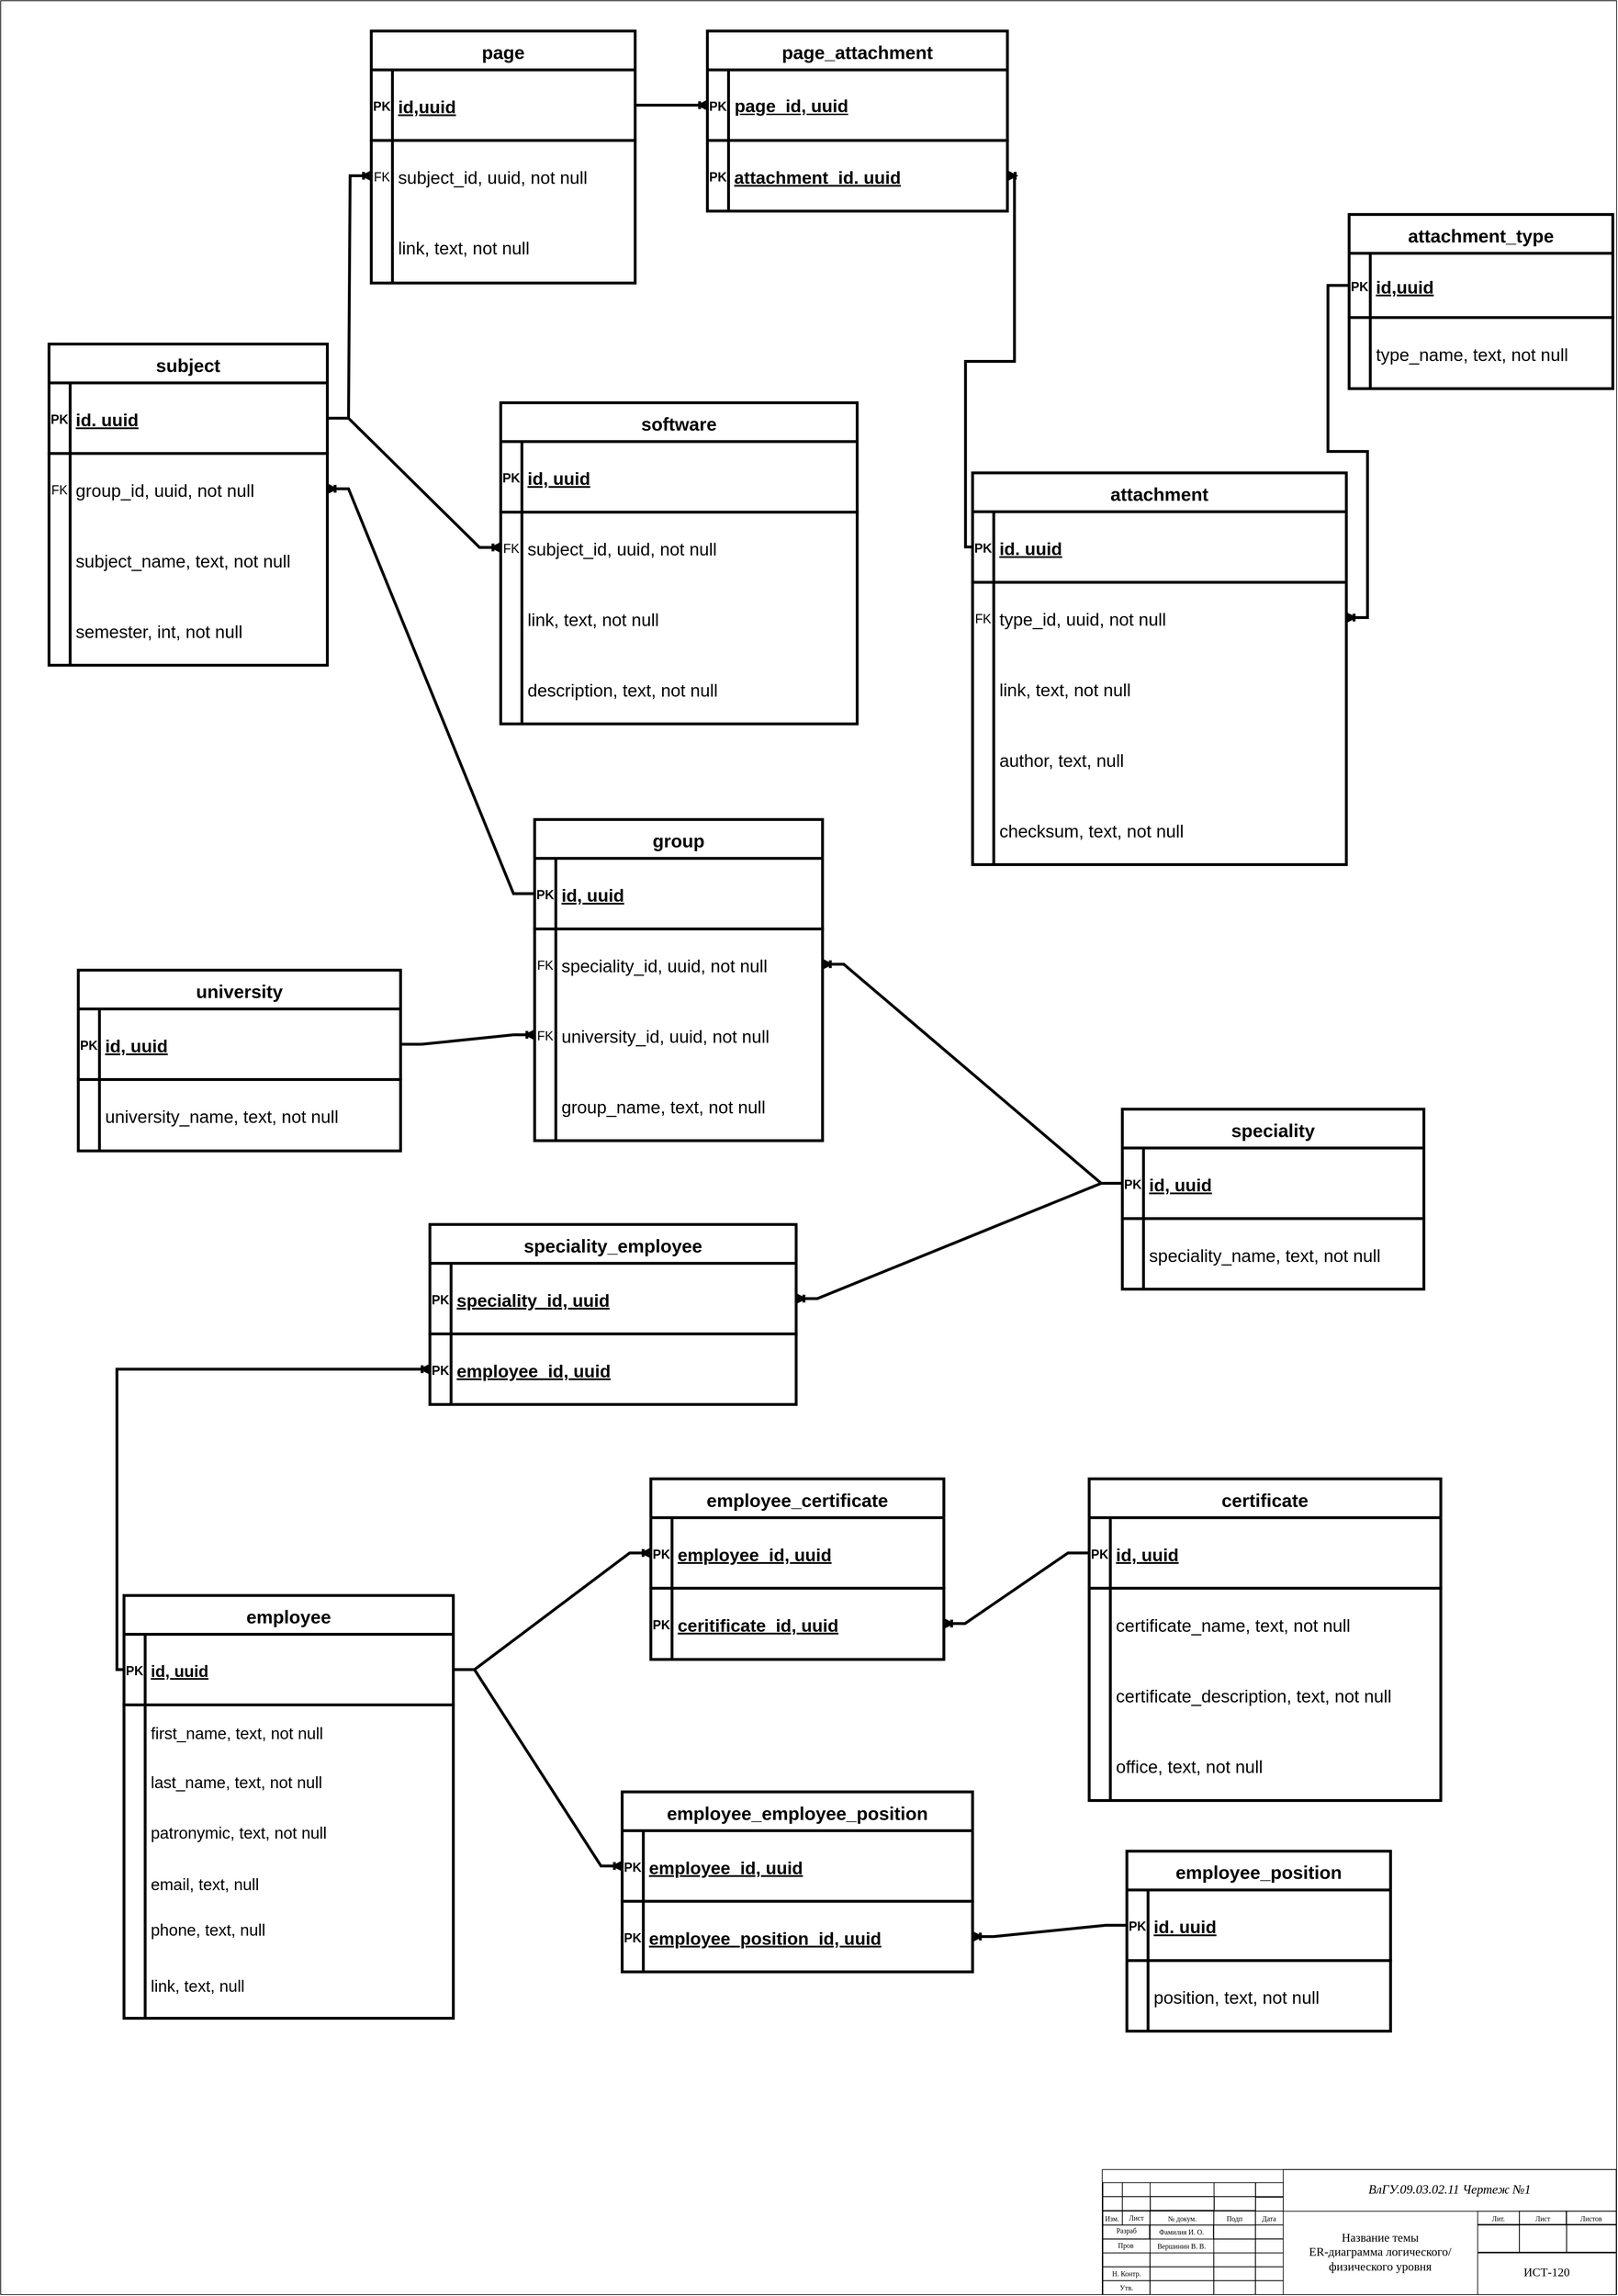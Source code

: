 <mxfile version="17.5.0" type="github"><diagram id="R2lEEEUBdFMjLlhIrx00" name="Page-1"><mxGraphModel dx="6905" dy="3820" grid="1" gridSize="3.937" guides="1" tooltips="1" connect="1" arrows="1" fold="1" page="1" pageScale="1" pageWidth="2339" pageHeight="3300" math="0" shadow="0" extFonts="Permanent Marker^https://fonts.googleapis.com/css?family=Permanent+Marker"><root><mxCell id="0"/><mxCell id="1" parent="0"/><mxCell id="bOlvTl43doBLw3R69mOg-1" value="" style="rounded=0;whiteSpace=wrap;html=1;fillColor=none;" parent="1" vertex="1"><mxGeometry x="29.99" y="20.03" width="2290" height="3250" as="geometry"/></mxCell><mxCell id="bOlvTl43doBLw3R69mOg-2" value="" style="rounded=0;whiteSpace=wrap;html=1;fillColor=none;" parent="1" vertex="1"><mxGeometry x="1591.11" y="3092.86" width="728.35" height="177.165" as="geometry"/></mxCell><mxCell id="UN5E2BRM_m0n_mUQd9ct-3" value="" style="rounded=0;whiteSpace=wrap;html=1;fillColor=none;" parent="1" vertex="1"><mxGeometry x="1592.01" y="3131.16" width="27.559" height="19.685" as="geometry"/></mxCell><mxCell id="UN5E2BRM_m0n_mUQd9ct-4" value="" style="rounded=0;whiteSpace=wrap;html=1;fillColor=none;" parent="1" vertex="1"><mxGeometry x="1592.0" y="3151.67" width="27.559" height="19.685" as="geometry"/></mxCell><mxCell id="UN5E2BRM_m0n_mUQd9ct-5" value="" style="rounded=0;whiteSpace=wrap;html=1;fillColor=none;" parent="1" vertex="1"><mxGeometry x="1592.01" y="3111.47" width="27.559" height="19.685" as="geometry"/></mxCell><mxCell id="UN5E2BRM_m0n_mUQd9ct-9" value="" style="rounded=0;whiteSpace=wrap;html=1;fillColor=none;" parent="1" vertex="1"><mxGeometry x="1619.57" y="3131.16" width="39.37" height="19.685" as="geometry"/></mxCell><mxCell id="UN5E2BRM_m0n_mUQd9ct-10" value="" style="rounded=0;whiteSpace=wrap;html=1;fillColor=none;" parent="1" vertex="1"><mxGeometry x="1619.56" y="3151.67" width="39.37" height="19.685" as="geometry"/></mxCell><mxCell id="UN5E2BRM_m0n_mUQd9ct-11" value="" style="rounded=0;whiteSpace=wrap;html=1;fillColor=none;" parent="1" vertex="1"><mxGeometry x="1619.57" y="3111.47" width="39.37" height="19.685" as="geometry"/></mxCell><mxCell id="UN5E2BRM_m0n_mUQd9ct-14" value="" style="rounded=0;whiteSpace=wrap;html=1;fillColor=none;" parent="1" vertex="1"><mxGeometry x="1658.94" y="3131.16" width="90.551" height="19.685" as="geometry"/></mxCell><mxCell id="UN5E2BRM_m0n_mUQd9ct-15" value="" style="rounded=0;whiteSpace=wrap;html=1;fillColor=none;" parent="1" vertex="1"><mxGeometry x="1659.28" y="3130.94" width="90.551" height="19.685" as="geometry"/></mxCell><mxCell id="UN5E2BRM_m0n_mUQd9ct-16" value="" style="rounded=0;whiteSpace=wrap;html=1;fillColor=none;" parent="1" vertex="1"><mxGeometry x="1658.94" y="3111.47" width="90.551" height="19.685" as="geometry"/></mxCell><mxCell id="UN5E2BRM_m0n_mUQd9ct-19" value="" style="rounded=0;whiteSpace=wrap;html=1;fillColor=none;" parent="1" vertex="1"><mxGeometry x="1749.49" y="3131.16" width="59.055" height="19.685" as="geometry"/></mxCell><mxCell id="UN5E2BRM_m0n_mUQd9ct-20" value="" style="rounded=0;whiteSpace=wrap;html=1;fillColor=none;" parent="1" vertex="1"><mxGeometry x="1749.14" y="3151.67" width="59.055" height="19.685" as="geometry"/></mxCell><mxCell id="UN5E2BRM_m0n_mUQd9ct-21" value="" style="rounded=0;whiteSpace=wrap;html=1;fillColor=none;" parent="1" vertex="1"><mxGeometry x="1749.49" y="3111.47" width="59.055" height="19.685" as="geometry"/></mxCell><mxCell id="UN5E2BRM_m0n_mUQd9ct-24" value="" style="rounded=0;whiteSpace=wrap;html=1;fillColor=none;" parent="1" vertex="1"><mxGeometry x="1808.21" y="3132" width="39.37" height="19.685" as="geometry"/></mxCell><mxCell id="UN5E2BRM_m0n_mUQd9ct-25" value="" style="rounded=0;whiteSpace=wrap;html=1;fillColor=none;" parent="1" vertex="1"><mxGeometry x="1808.2" y="3151.67" width="39.37" height="19.685" as="geometry"/></mxCell><mxCell id="UN5E2BRM_m0n_mUQd9ct-26" value="" style="rounded=0;whiteSpace=wrap;html=1;fillColor=none;" parent="1" vertex="1"><mxGeometry x="1808.19" y="3111.47" width="39.37" height="19.685" as="geometry"/></mxCell><mxCell id="UN5E2BRM_m0n_mUQd9ct-27" value="" style="rounded=0;whiteSpace=wrap;html=1;fillColor=none;" parent="1" vertex="1"><mxGeometry x="1847.56" y="3092.86" width="472.43" height="59.055" as="geometry"/></mxCell><mxCell id="UN5E2BRM_m0n_mUQd9ct-28" value="Изм." style="text;html=1;strokeColor=none;fillColor=none;align=center;verticalAlign=middle;whiteSpace=wrap;rounded=0;fontFamily=Times New Roman;fontSize=10;" parent="1" vertex="1"><mxGeometry x="1591.11" y="3151.66" width="27.559" height="19.685" as="geometry"/></mxCell><mxCell id="UN5E2BRM_m0n_mUQd9ct-29" value="Лист" style="text;html=1;strokeColor=none;fillColor=none;align=center;verticalAlign=middle;whiteSpace=wrap;rounded=0;fontFamily=Times New Roman;fontSize=10;" parent="1" vertex="1"><mxGeometry x="1619.91" y="3150.85" width="39.37" height="19.685" as="geometry"/></mxCell><mxCell id="UN5E2BRM_m0n_mUQd9ct-30" value="№ докум." style="text;html=1;strokeColor=none;fillColor=none;align=center;verticalAlign=middle;whiteSpace=wrap;rounded=0;fontFamily=Times New Roman;fontSize=10;" parent="1" vertex="1"><mxGeometry x="1659.28" y="3151.66" width="90.551" height="19.68" as="geometry"/></mxCell><mxCell id="UN5E2BRM_m0n_mUQd9ct-31" value="Подп" style="text;html=1;strokeColor=none;fillColor=none;align=center;verticalAlign=middle;whiteSpace=wrap;rounded=0;fontFamily=Times New Roman;fontSize=10;" parent="1" vertex="1"><mxGeometry x="1748.59" y="3151.93" width="59.055" height="19.68" as="geometry"/></mxCell><mxCell id="UN5E2BRM_m0n_mUQd9ct-32" value="Дата" style="text;html=1;strokeColor=none;fillColor=none;align=center;verticalAlign=middle;whiteSpace=wrap;rounded=0;fontFamily=Times New Roman;fontSize=10;" parent="1" vertex="1"><mxGeometry x="1808.19" y="3151.93" width="39.37" height="19.685" as="geometry"/></mxCell><mxCell id="UN5E2BRM_m0n_mUQd9ct-34" value="" style="rounded=0;whiteSpace=wrap;html=1;fillColor=none;" parent="1" vertex="1"><mxGeometry x="1592" y="3171.6" width="66.929" height="19.68" as="geometry"/></mxCell><mxCell id="UN5E2BRM_m0n_mUQd9ct-35" value="" style="rounded=0;whiteSpace=wrap;html=1;fillColor=none;" parent="1" vertex="1"><mxGeometry x="1592" y="3191.28" width="66.929" height="19.68" as="geometry"/></mxCell><mxCell id="UN5E2BRM_m0n_mUQd9ct-36" value="" style="rounded=0;whiteSpace=wrap;html=1;fillColor=none;" parent="1" vertex="1"><mxGeometry x="1592" y="3210.96" width="66.929" height="19.68" as="geometry"/></mxCell><mxCell id="UN5E2BRM_m0n_mUQd9ct-37" value="" style="rounded=0;whiteSpace=wrap;html=1;fillColor=none;" parent="1" vertex="1"><mxGeometry x="1592" y="3230.64" width="66.929" height="19.68" as="geometry"/></mxCell><mxCell id="UN5E2BRM_m0n_mUQd9ct-38" value="" style="rounded=0;whiteSpace=wrap;html=1;fillColor=none;" parent="1" vertex="1"><mxGeometry x="1592" y="3250.32" width="66.929" height="19.68" as="geometry"/></mxCell><mxCell id="UN5E2BRM_m0n_mUQd9ct-39" value="" style="rounded=0;whiteSpace=wrap;html=1;fillColor=none;" parent="1" vertex="1"><mxGeometry x="1658.6" y="3151.67" width="90.551" height="19.68" as="geometry"/></mxCell><mxCell id="UN5E2BRM_m0n_mUQd9ct-42" value="" style="rounded=0;whiteSpace=wrap;html=1;fillColor=none;" parent="1" vertex="1"><mxGeometry x="1658.59" y="3210.96" width="90.551" height="19.68" as="geometry"/></mxCell><mxCell id="UN5E2BRM_m0n_mUQd9ct-43" value="" style="rounded=0;whiteSpace=wrap;html=1;fillColor=none;" parent="1" vertex="1"><mxGeometry x="1658.59" y="3230.64" width="90.551" height="19.68" as="geometry"/></mxCell><mxCell id="UN5E2BRM_m0n_mUQd9ct-44" value="" style="rounded=0;whiteSpace=wrap;html=1;fillColor=none;" parent="1" vertex="1"><mxGeometry x="1658.59" y="3250.32" width="90.551" height="19.68" as="geometry"/></mxCell><mxCell id="UN5E2BRM_m0n_mUQd9ct-45" value="" style="rounded=0;whiteSpace=wrap;html=1;fillColor=none;" parent="1" vertex="1"><mxGeometry x="1749.15" y="3171.61" width="59.055" height="19.68" as="geometry"/></mxCell><mxCell id="UN5E2BRM_m0n_mUQd9ct-46" value="" style="rounded=0;whiteSpace=wrap;html=1;fillColor=none;" parent="1" vertex="1"><mxGeometry x="1749.14" y="3191.28" width="59.055" height="19.68" as="geometry"/></mxCell><mxCell id="UN5E2BRM_m0n_mUQd9ct-48" value="" style="rounded=0;whiteSpace=wrap;html=1;fillColor=none;" parent="1" vertex="1"><mxGeometry x="1749.14" y="3210.96" width="59.055" height="19.68" as="geometry"/></mxCell><mxCell id="UN5E2BRM_m0n_mUQd9ct-49" value="" style="rounded=0;whiteSpace=wrap;html=1;fillColor=none;" parent="1" vertex="1"><mxGeometry x="1749.14" y="3230.64" width="59.055" height="19.68" as="geometry"/></mxCell><mxCell id="UN5E2BRM_m0n_mUQd9ct-50" value="" style="rounded=0;whiteSpace=wrap;html=1;fillColor=none;" parent="1" vertex="1"><mxGeometry x="1749.14" y="3250.32" width="59.055" height="19.68" as="geometry"/></mxCell><mxCell id="UN5E2BRM_m0n_mUQd9ct-51" value="" style="rounded=0;whiteSpace=wrap;html=1;fillColor=none;" parent="1" vertex="1"><mxGeometry x="1808.19" y="3171.35" width="39.37" height="19.68" as="geometry"/></mxCell><mxCell id="UN5E2BRM_m0n_mUQd9ct-52" value="" style="rounded=0;whiteSpace=wrap;html=1;fillColor=none;" parent="1" vertex="1"><mxGeometry x="1808.2" y="3191.28" width="39.37" height="19.68" as="geometry"/></mxCell><mxCell id="UN5E2BRM_m0n_mUQd9ct-54" value="" style="rounded=0;whiteSpace=wrap;html=1;fillColor=none;" parent="1" vertex="1"><mxGeometry x="1808.2" y="3210.96" width="39.37" height="19.68" as="geometry"/></mxCell><mxCell id="UN5E2BRM_m0n_mUQd9ct-55" value="" style="rounded=0;whiteSpace=wrap;html=1;fillColor=none;" parent="1" vertex="1"><mxGeometry x="1808.2" y="3230.64" width="39.37" height="19.68" as="geometry"/></mxCell><mxCell id="UN5E2BRM_m0n_mUQd9ct-56" value="" style="rounded=0;whiteSpace=wrap;html=1;fillColor=none;" parent="1" vertex="1"><mxGeometry x="1808.2" y="3250.32" width="39.37" height="19.68" as="geometry"/></mxCell><mxCell id="UN5E2BRM_m0n_mUQd9ct-58" value="" style="rounded=0;whiteSpace=wrap;html=1;fontFamily=Times New Roman;fontSize=10;fillColor=none;" parent="1" vertex="1"><mxGeometry x="2248.59" y="3151.68" width="70.866" height="19.685" as="geometry"/></mxCell><mxCell id="UN5E2BRM_m0n_mUQd9ct-59" value="" style="rounded=0;whiteSpace=wrap;html=1;fontFamily=Times New Roman;fontSize=10;fillColor=none;" parent="1" vertex="1"><mxGeometry x="2249.14" y="3170.53" width="70.866" height="39.37" as="geometry"/></mxCell><mxCell id="UN5E2BRM_m0n_mUQd9ct-65" value="" style="rounded=0;whiteSpace=wrap;html=1;fontFamily=Times New Roman;fontSize=10;fillColor=none;" parent="1" vertex="1"><mxGeometry x="2182.23" y="3151.68" width="66.929" height="19.685" as="geometry"/></mxCell><mxCell id="UN5E2BRM_m0n_mUQd9ct-66" value="" style="rounded=0;whiteSpace=wrap;html=1;fontFamily=Times New Roman;fontSize=10;fillColor=none;" parent="1" vertex="1"><mxGeometry x="2182.21" y="3170.53" width="66.929" height="39.37" as="geometry"/></mxCell><mxCell id="UN5E2BRM_m0n_mUQd9ct-68" value="" style="rounded=0;whiteSpace=wrap;html=1;fontFamily=Times New Roman;fontSize=10;fillColor=none;" parent="1" vertex="1"><mxGeometry x="2123.18" y="3151.92" width="59.055" height="19.685" as="geometry"/></mxCell><mxCell id="UN5E2BRM_m0n_mUQd9ct-69" value="" style="rounded=0;whiteSpace=wrap;html=1;fontFamily=Times New Roman;fontSize=10;fillColor=none;" parent="1" vertex="1"><mxGeometry x="2123.16" y="3170.53" width="59.05" height="39.37" as="geometry"/></mxCell><mxCell id="UN5E2BRM_m0n_mUQd9ct-71" value="" style="rounded=0;whiteSpace=wrap;html=1;fontFamily=Times New Roman;fontSize=10;fillColor=none;" parent="1" vertex="1"><mxGeometry x="2123.14" y="3210.97" width="196.85" height="59.055" as="geometry"/></mxCell><mxCell id="UN5E2BRM_m0n_mUQd9ct-72" value="Разраб" style="text;html=1;strokeColor=none;fillColor=none;align=center;verticalAlign=middle;whiteSpace=wrap;rounded=0;fontFamily=Times New Roman;fontSize=10;" parent="1" vertex="1"><mxGeometry x="1592.35" y="3169.47" width="66.929" height="19.68" as="geometry"/></mxCell><mxCell id="UN5E2BRM_m0n_mUQd9ct-73" value="Пров" style="text;html=1;strokeColor=none;fillColor=none;align=center;verticalAlign=middle;whiteSpace=wrap;rounded=0;fontFamily=Times New Roman;fontSize=10;" parent="1" vertex="1"><mxGeometry x="1591.107" y="3190.217" width="66.929" height="19.68" as="geometry"/></mxCell><mxCell id="UN5E2BRM_m0n_mUQd9ct-75" value="Н. Контр." style="text;html=1;strokeColor=none;fillColor=none;align=center;verticalAlign=middle;whiteSpace=wrap;rounded=0;fontFamily=Times New Roman;fontSize=10;" parent="1" vertex="1"><mxGeometry x="1592.001" y="3230.641" width="66.929" height="19.68" as="geometry"/></mxCell><mxCell id="UN5E2BRM_m0n_mUQd9ct-76" value="Утв." style="text;html=1;strokeColor=none;fillColor=none;align=center;verticalAlign=middle;whiteSpace=wrap;rounded=0;fontFamily=Times New Roman;fontSize=10;" parent="1" vertex="1"><mxGeometry x="1592.008" y="3250.348" width="66.929" height="19.68" as="geometry"/></mxCell><mxCell id="UN5E2BRM_m0n_mUQd9ct-77" value="Лит." style="text;html=1;strokeColor=none;fillColor=none;align=center;verticalAlign=middle;whiteSpace=wrap;rounded=0;fontFamily=Times New Roman;fontSize=10;" parent="1" vertex="1"><mxGeometry x="2123.18" y="3151.93" width="59.055" height="19.68" as="geometry"/></mxCell><mxCell id="UN5E2BRM_m0n_mUQd9ct-78" value="Лист" style="text;html=1;strokeColor=none;fillColor=none;align=center;verticalAlign=middle;whiteSpace=wrap;rounded=0;fontFamily=Times New Roman;fontSize=10;" parent="1" vertex="1"><mxGeometry x="2182.232" y="3151.682" width="66.929" height="19.68" as="geometry"/></mxCell><mxCell id="UN5E2BRM_m0n_mUQd9ct-79" value="Листов" style="text;html=1;strokeColor=none;fillColor=none;align=center;verticalAlign=middle;whiteSpace=wrap;rounded=0;fontFamily=Times New Roman;fontSize=10;" parent="1" vertex="1"><mxGeometry x="2249.16" y="3151.68" width="69.75" height="19.68" as="geometry"/></mxCell><mxCell id="UN5E2BRM_m0n_mUQd9ct-80" value="" style="rounded=0;whiteSpace=wrap;html=1;fillColor=none;" parent="1" vertex="1"><mxGeometry x="1658.04" y="3171.61" width="90.551" height="19.685" as="geometry"/></mxCell><mxCell id="UN5E2BRM_m0n_mUQd9ct-81" value="Вершинин В. В." style="text;html=1;strokeColor=none;fillColor=none;align=center;verticalAlign=middle;whiteSpace=wrap;rounded=0;fontFamily=Times New Roman;fontSize=10;" parent="1" vertex="1"><mxGeometry x="1659.28" y="3191.03" width="88.74" height="19.68" as="geometry"/></mxCell><mxCell id="UN5E2BRM_m0n_mUQd9ct-82" value="Фамилия И. О." style="text;html=1;strokeColor=none;fillColor=none;align=center;verticalAlign=middle;whiteSpace=wrap;rounded=0;fontFamily=Times New Roman;fontSize=10;" parent="1" vertex="1"><mxGeometry x="1658.597" y="3171.337" width="88.74" height="19.68" as="geometry"/></mxCell><mxCell id="UN5E2BRM_m0n_mUQd9ct-83" value="&lt;p class=&quot;MsoNormal&quot; align=&quot;center&quot;&gt;&lt;i&gt;&lt;span style=&quot;font-size: 18px&quot;&gt;ВлГУ.09.03.02.11 Чертеж №1&lt;/span&gt;&lt;/i&gt;&lt;/p&gt;" style="text;html=1;strokeColor=none;fillColor=none;align=center;verticalAlign=middle;whiteSpace=wrap;rounded=0;fontFamily=Times New Roman;fontSize=10;" parent="1" vertex="1"><mxGeometry x="1847.56" y="3092.86" width="471.33" height="56.74" as="geometry"/></mxCell><mxCell id="UN5E2BRM_m0n_mUQd9ct-84" value="&lt;font style=&quot;font-size: 17px&quot;&gt;ИСТ-120&lt;/font&gt;" style="text;html=1;strokeColor=none;fillColor=none;align=center;verticalAlign=middle;whiteSpace=wrap;rounded=0;fontFamily=Times New Roman;fontSize=10;" parent="1" vertex="1"><mxGeometry x="2123.18" y="3209.9" width="195.71" height="57.81" as="geometry"/></mxCell><mxCell id="UN5E2BRM_m0n_mUQd9ct-85" value="&lt;font style=&quot;font-size: 17px&quot;&gt;Название темы&lt;br&gt;ER-диаграмма логического/физического уровня&lt;br&gt;&lt;/font&gt;" style="text;html=1;strokeColor=none;fillColor=none;align=center;verticalAlign=middle;whiteSpace=wrap;rounded=0;fontFamily=Times New Roman;fontSize=10;" parent="1" vertex="1"><mxGeometry x="1847.58" y="3151.93" width="274.46" height="116.09" as="geometry"/></mxCell><mxCell id="nGZjkU_BB-jmXCYSWLeB-1" value="software" style="shape=table;startSize=55;container=1;collapsible=1;childLayout=tableLayout;fixedRows=1;rowLines=0;fontStyle=1;align=center;resizeLast=1;fillOpacity=100;strokeOpacity=100;enumerate=0;comic=0;flipH=10;fontSize=26;strokeWidth=4;" vertex="1" parent="1"><mxGeometry x="738.63" y="589.66" width="505.17" height="455" as="geometry"/></mxCell><mxCell id="nGZjkU_BB-jmXCYSWLeB-2" value="" style="shape=tableRow;horizontal=0;startSize=0;swimlaneHead=0;swimlaneBody=0;fillColor=none;collapsible=0;dropTarget=0;points=[[0,0.5],[1,0.5]];portConstraint=eastwest;top=0;left=0;right=0;bottom=1;fillOpacity=100;strokeOpacity=100;enumerate=0;comic=0;strokeWidth=4;" vertex="1" parent="nGZjkU_BB-jmXCYSWLeB-1"><mxGeometry y="55" width="505.17" height="100" as="geometry"/></mxCell><mxCell id="nGZjkU_BB-jmXCYSWLeB-3" value="PK" style="shape=partialRectangle;connectable=0;fillColor=none;top=0;left=0;bottom=0;right=0;fontStyle=1;overflow=hidden;fillOpacity=100;strokeOpacity=100;enumerate=0;comic=0;strokeWidth=4;fontSize=18;" vertex="1" parent="nGZjkU_BB-jmXCYSWLeB-2"><mxGeometry width="30" height="100" as="geometry"><mxRectangle width="30" height="100" as="alternateBounds"/></mxGeometry></mxCell><mxCell id="nGZjkU_BB-jmXCYSWLeB-4" value="id, uuid" style="shape=partialRectangle;connectable=0;fillColor=none;top=0;left=0;bottom=0;right=0;align=left;spacingLeft=6;fontStyle=5;overflow=hidden;fillOpacity=100;strokeOpacity=100;enumerate=0;comic=0;strokeWidth=4;fontSize=25;" vertex="1" parent="nGZjkU_BB-jmXCYSWLeB-2"><mxGeometry x="30" width="475.17" height="100" as="geometry"><mxRectangle width="475.17" height="100" as="alternateBounds"/></mxGeometry></mxCell><mxCell id="nGZjkU_BB-jmXCYSWLeB-5" value="" style="shape=tableRow;horizontal=0;startSize=0;swimlaneHead=0;swimlaneBody=0;fillColor=none;collapsible=0;dropTarget=0;points=[[0,0.5],[1,0.5]];portConstraint=eastwest;top=0;left=0;right=0;bottom=0;fillOpacity=100;strokeOpacity=100;enumerate=0;comic=0;strokeWidth=4;" vertex="1" parent="nGZjkU_BB-jmXCYSWLeB-1"><mxGeometry y="155" width="505.17" height="100" as="geometry"/></mxCell><mxCell id="nGZjkU_BB-jmXCYSWLeB-6" value="FK" style="shape=partialRectangle;connectable=0;fillColor=none;top=0;left=0;bottom=0;right=0;editable=1;overflow=hidden;fillOpacity=100;strokeOpacity=100;enumerate=0;comic=0;strokeWidth=4;fontSize=18;" vertex="1" parent="nGZjkU_BB-jmXCYSWLeB-5"><mxGeometry width="30" height="100" as="geometry"><mxRectangle width="30" height="100" as="alternateBounds"/></mxGeometry></mxCell><mxCell id="nGZjkU_BB-jmXCYSWLeB-7" value="subject_id, uuid, not null" style="shape=partialRectangle;connectable=0;fillColor=none;top=0;left=0;bottom=0;right=0;align=left;spacingLeft=6;overflow=hidden;fillOpacity=100;strokeOpacity=100;enumerate=0;comic=0;strokeWidth=4;fontSize=25;" vertex="1" parent="nGZjkU_BB-jmXCYSWLeB-5"><mxGeometry x="30" width="475.17" height="100" as="geometry"><mxRectangle width="475.17" height="100" as="alternateBounds"/></mxGeometry></mxCell><mxCell id="nGZjkU_BB-jmXCYSWLeB-8" value="" style="shape=tableRow;horizontal=0;startSize=0;swimlaneHead=0;swimlaneBody=0;fillColor=none;collapsible=0;dropTarget=0;points=[[0,0.5],[1,0.5]];portConstraint=eastwest;top=0;left=0;right=0;bottom=0;fillOpacity=100;strokeOpacity=100;enumerate=0;comic=0;strokeWidth=4;" vertex="1" parent="nGZjkU_BB-jmXCYSWLeB-1"><mxGeometry y="255" width="505.17" height="100" as="geometry"/></mxCell><mxCell id="nGZjkU_BB-jmXCYSWLeB-9" value="" style="shape=partialRectangle;connectable=0;fillColor=none;top=0;left=0;bottom=0;right=0;editable=1;overflow=hidden;fillOpacity=100;strokeOpacity=100;enumerate=0;comic=0;strokeWidth=4;" vertex="1" parent="nGZjkU_BB-jmXCYSWLeB-8"><mxGeometry width="30" height="100" as="geometry"><mxRectangle width="30" height="100" as="alternateBounds"/></mxGeometry></mxCell><mxCell id="nGZjkU_BB-jmXCYSWLeB-10" value="link, text, not null" style="shape=partialRectangle;connectable=0;fillColor=none;top=0;left=0;bottom=0;right=0;align=left;spacingLeft=6;overflow=hidden;fillOpacity=100;strokeOpacity=100;enumerate=0;comic=0;strokeWidth=4;fontSize=25;" vertex="1" parent="nGZjkU_BB-jmXCYSWLeB-8"><mxGeometry x="30" width="475.17" height="100" as="geometry"><mxRectangle width="475.17" height="100" as="alternateBounds"/></mxGeometry></mxCell><mxCell id="nGZjkU_BB-jmXCYSWLeB-11" value="" style="shape=tableRow;horizontal=0;startSize=0;swimlaneHead=0;swimlaneBody=0;fillColor=none;collapsible=0;dropTarget=0;points=[[0,0.5],[1,0.5]];portConstraint=eastwest;top=0;left=0;right=0;bottom=0;fillOpacity=100;strokeOpacity=100;enumerate=0;comic=0;strokeWidth=4;" vertex="1" parent="nGZjkU_BB-jmXCYSWLeB-1"><mxGeometry y="355" width="505.17" height="100" as="geometry"/></mxCell><mxCell id="nGZjkU_BB-jmXCYSWLeB-12" value="" style="shape=partialRectangle;connectable=0;fillColor=none;top=0;left=0;bottom=0;right=0;editable=1;overflow=hidden;fillOpacity=100;strokeOpacity=100;enumerate=0;comic=0;strokeWidth=4;" vertex="1" parent="nGZjkU_BB-jmXCYSWLeB-11"><mxGeometry width="30" height="100" as="geometry"><mxRectangle width="30" height="100" as="alternateBounds"/></mxGeometry></mxCell><mxCell id="nGZjkU_BB-jmXCYSWLeB-13" value="description, text, not null" style="shape=partialRectangle;connectable=0;fillColor=none;top=0;left=0;bottom=0;right=0;align=left;spacingLeft=6;overflow=hidden;fillOpacity=100;strokeOpacity=100;enumerate=0;comic=0;strokeWidth=4;fontSize=25;" vertex="1" parent="nGZjkU_BB-jmXCYSWLeB-11"><mxGeometry x="30" width="475.17" height="100" as="geometry"><mxRectangle width="475.17" height="100" as="alternateBounds"/></mxGeometry></mxCell><mxCell id="nGZjkU_BB-jmXCYSWLeB-14" value="group" style="shape=table;startSize=55;container=1;collapsible=1;childLayout=tableLayout;fixedRows=1;rowLines=0;fontStyle=1;align=center;resizeLast=1;fillOpacity=100;strokeOpacity=100;enumerate=0;comic=0;flipH=1;fontSize=26;strokeWidth=4;" vertex="1" parent="1"><mxGeometry x="786.7" y="1180.09" width="408" height="455" as="geometry"/></mxCell><mxCell id="nGZjkU_BB-jmXCYSWLeB-15" value="" style="shape=tableRow;horizontal=0;startSize=0;swimlaneHead=0;swimlaneBody=0;fillColor=none;collapsible=0;dropTarget=0;points=[[0,0.5],[1,0.5]];portConstraint=eastwest;top=0;left=0;right=0;bottom=1;fillOpacity=100;strokeOpacity=100;enumerate=0;comic=0;strokeWidth=4;" vertex="1" parent="nGZjkU_BB-jmXCYSWLeB-14"><mxGeometry y="55" width="408" height="100" as="geometry"/></mxCell><mxCell id="nGZjkU_BB-jmXCYSWLeB-16" value="PK" style="shape=partialRectangle;connectable=0;fillColor=none;top=0;left=0;bottom=0;right=0;fontStyle=1;overflow=hidden;fillOpacity=100;strokeOpacity=100;enumerate=0;comic=0;strokeWidth=4;fontSize=18;" vertex="1" parent="nGZjkU_BB-jmXCYSWLeB-15"><mxGeometry width="30" height="100" as="geometry"><mxRectangle width="30" height="100" as="alternateBounds"/></mxGeometry></mxCell><mxCell id="nGZjkU_BB-jmXCYSWLeB-17" value="id, uuid" style="shape=partialRectangle;connectable=0;fillColor=none;top=0;left=0;bottom=0;right=0;align=left;spacingLeft=6;fontStyle=5;overflow=hidden;fillOpacity=100;strokeOpacity=100;enumerate=0;comic=0;strokeWidth=4;fontSize=25;" vertex="1" parent="nGZjkU_BB-jmXCYSWLeB-15"><mxGeometry x="30" width="378" height="100" as="geometry"><mxRectangle width="378" height="100" as="alternateBounds"/></mxGeometry></mxCell><mxCell id="nGZjkU_BB-jmXCYSWLeB-18" value="" style="shape=tableRow;horizontal=0;startSize=0;swimlaneHead=0;swimlaneBody=0;fillColor=none;collapsible=0;dropTarget=0;points=[[0,0.5],[1,0.5]];portConstraint=eastwest;top=0;left=0;right=0;bottom=0;fillOpacity=100;strokeOpacity=100;enumerate=0;comic=0;strokeWidth=4;" vertex="1" parent="nGZjkU_BB-jmXCYSWLeB-14"><mxGeometry y="155" width="408" height="100" as="geometry"/></mxCell><mxCell id="nGZjkU_BB-jmXCYSWLeB-19" value="FK" style="shape=partialRectangle;connectable=0;fillColor=none;top=0;left=0;bottom=0;right=0;fontStyle=0;overflow=hidden;fillOpacity=100;strokeOpacity=100;enumerate=0;comic=0;strokeWidth=4;fontSize=18;" vertex="1" parent="nGZjkU_BB-jmXCYSWLeB-18"><mxGeometry width="30" height="100" as="geometry"><mxRectangle width="30" height="100" as="alternateBounds"/></mxGeometry></mxCell><mxCell id="nGZjkU_BB-jmXCYSWLeB-20" value="speciality_id, uuid, not null" style="shape=partialRectangle;connectable=0;fillColor=none;top=0;left=0;bottom=0;right=0;align=left;spacingLeft=6;fontStyle=0;overflow=hidden;fillOpacity=100;strokeOpacity=100;enumerate=0;comic=0;strokeWidth=4;fontSize=25;" vertex="1" parent="nGZjkU_BB-jmXCYSWLeB-18"><mxGeometry x="30" width="378" height="100" as="geometry"><mxRectangle width="378" height="100" as="alternateBounds"/></mxGeometry></mxCell><mxCell id="nGZjkU_BB-jmXCYSWLeB-21" value="" style="shape=tableRow;horizontal=0;startSize=0;swimlaneHead=0;swimlaneBody=0;fillColor=none;collapsible=0;dropTarget=0;points=[[0,0.5],[1,0.5]];portConstraint=eastwest;top=0;left=0;right=0;bottom=0;fillOpacity=100;strokeOpacity=100;enumerate=0;comic=0;strokeWidth=4;" vertex="1" parent="nGZjkU_BB-jmXCYSWLeB-14"><mxGeometry y="255" width="408" height="100" as="geometry"/></mxCell><mxCell id="nGZjkU_BB-jmXCYSWLeB-22" value="FK" style="shape=partialRectangle;connectable=0;fillColor=none;top=0;left=0;bottom=0;right=0;editable=1;overflow=hidden;fillOpacity=100;strokeOpacity=100;enumerate=0;comic=0;strokeWidth=4;fontSize=18;" vertex="1" parent="nGZjkU_BB-jmXCYSWLeB-21"><mxGeometry width="30" height="100" as="geometry"><mxRectangle width="30" height="100" as="alternateBounds"/></mxGeometry></mxCell><mxCell id="nGZjkU_BB-jmXCYSWLeB-23" value="university_id, uuid, not null" style="shape=partialRectangle;connectable=0;fillColor=none;top=0;left=0;bottom=0;right=0;align=left;spacingLeft=6;overflow=hidden;fillOpacity=100;strokeOpacity=100;enumerate=0;comic=0;strokeWidth=4;fontSize=25;" vertex="1" parent="nGZjkU_BB-jmXCYSWLeB-21"><mxGeometry x="30" width="378" height="100" as="geometry"><mxRectangle width="378" height="100" as="alternateBounds"/></mxGeometry></mxCell><mxCell id="nGZjkU_BB-jmXCYSWLeB-24" value="" style="shape=tableRow;horizontal=0;startSize=0;swimlaneHead=0;swimlaneBody=0;fillColor=none;collapsible=0;dropTarget=0;points=[[0,0.5],[1,0.5]];portConstraint=eastwest;top=0;left=0;right=0;bottom=0;fillOpacity=100;strokeOpacity=100;enumerate=0;comic=0;strokeWidth=4;" vertex="1" parent="nGZjkU_BB-jmXCYSWLeB-14"><mxGeometry y="355" width="408" height="100" as="geometry"/></mxCell><mxCell id="nGZjkU_BB-jmXCYSWLeB-25" value="" style="shape=partialRectangle;connectable=0;fillColor=none;top=0;left=0;bottom=0;right=0;editable=1;overflow=hidden;fillOpacity=100;strokeOpacity=100;enumerate=0;comic=0;strokeWidth=4;" vertex="1" parent="nGZjkU_BB-jmXCYSWLeB-24"><mxGeometry width="30" height="100" as="geometry"><mxRectangle width="30" height="100" as="alternateBounds"/></mxGeometry></mxCell><mxCell id="nGZjkU_BB-jmXCYSWLeB-26" value="group_name, text, not null" style="shape=partialRectangle;connectable=0;fillColor=none;top=0;left=0;bottom=0;right=0;align=left;spacingLeft=6;overflow=hidden;fillOpacity=100;strokeOpacity=100;enumerate=0;comic=0;strokeWidth=4;fontSize=25;" vertex="1" parent="nGZjkU_BB-jmXCYSWLeB-24"><mxGeometry x="30" width="378" height="100" as="geometry"><mxRectangle width="378" height="100" as="alternateBounds"/></mxGeometry></mxCell><mxCell id="nGZjkU_BB-jmXCYSWLeB-27" value="" style="edgeStyle=entityRelationEdgeStyle;fontSize=12;html=1;endArrow=ERoneToMany;rounded=0;entryX=1;entryY=0.5;entryDx=0;entryDy=0;exitX=0;exitY=0.5;exitDx=0;exitDy=0;fillOpacity=100;strokeOpacity=100;enumerate=0;comic=0;strokeWidth=4;" edge="1" parent="1" source="nGZjkU_BB-jmXCYSWLeB-62" target="nGZjkU_BB-jmXCYSWLeB-18"><mxGeometry width="100" height="100" relative="1" as="geometry"><mxPoint x="116.078" y="3541.812" as="sourcePoint"/><mxPoint x="475.268" y="1629.513" as="targetPoint"/></mxGeometry></mxCell><mxCell id="nGZjkU_BB-jmXCYSWLeB-28" value="subject" style="shape=table;startSize=55;container=1;collapsible=1;childLayout=tableLayout;fixedRows=1;rowLines=0;fontStyle=1;align=center;resizeLast=1;fillOpacity=100;strokeOpacity=100;enumerate=0;comic=0;flipH=1;fontSize=26;strokeWidth=4;" vertex="1" parent="1"><mxGeometry x="98.43" y="506.51" width="394.49" height="455" as="geometry"/></mxCell><mxCell id="nGZjkU_BB-jmXCYSWLeB-29" value="" style="shape=tableRow;horizontal=0;startSize=0;swimlaneHead=0;swimlaneBody=0;fillColor=none;collapsible=0;dropTarget=0;points=[[0,0.5],[1,0.5]];portConstraint=eastwest;top=0;left=0;right=0;bottom=1;fillOpacity=100;strokeOpacity=100;enumerate=0;comic=0;strokeWidth=4;" vertex="1" parent="nGZjkU_BB-jmXCYSWLeB-28"><mxGeometry y="55" width="394.49" height="100" as="geometry"/></mxCell><mxCell id="nGZjkU_BB-jmXCYSWLeB-30" value="PK" style="shape=partialRectangle;connectable=0;fillColor=none;top=0;left=0;bottom=0;right=0;fontStyle=1;overflow=hidden;fillOpacity=100;strokeOpacity=100;enumerate=0;comic=0;strokeWidth=4;fontSize=18;" vertex="1" parent="nGZjkU_BB-jmXCYSWLeB-29"><mxGeometry width="30" height="100" as="geometry"><mxRectangle width="30" height="100" as="alternateBounds"/></mxGeometry></mxCell><mxCell id="nGZjkU_BB-jmXCYSWLeB-31" value="id. uuid" style="shape=partialRectangle;connectable=0;fillColor=none;top=0;left=0;bottom=0;right=0;align=left;spacingLeft=6;fontStyle=5;overflow=hidden;fillOpacity=100;strokeOpacity=100;enumerate=0;comic=0;strokeWidth=4;fontSize=25;" vertex="1" parent="nGZjkU_BB-jmXCYSWLeB-29"><mxGeometry x="30" width="364.49" height="100" as="geometry"><mxRectangle width="364.49" height="100" as="alternateBounds"/></mxGeometry></mxCell><mxCell id="nGZjkU_BB-jmXCYSWLeB-32" value="" style="shape=tableRow;horizontal=0;startSize=0;swimlaneHead=0;swimlaneBody=0;fillColor=none;collapsible=0;dropTarget=0;points=[[0,0.5],[1,0.5]];portConstraint=eastwest;top=0;left=0;right=0;bottom=0;fillOpacity=100;strokeOpacity=100;enumerate=0;comic=0;strokeWidth=4;" vertex="1" parent="nGZjkU_BB-jmXCYSWLeB-28"><mxGeometry y="155" width="394.49" height="100" as="geometry"/></mxCell><mxCell id="nGZjkU_BB-jmXCYSWLeB-33" value="FK" style="shape=partialRectangle;connectable=0;fillColor=none;top=0;left=0;bottom=0;right=0;fontStyle=0;overflow=hidden;fillOpacity=100;strokeOpacity=100;enumerate=0;comic=0;strokeWidth=4;fontSize=18;" vertex="1" parent="nGZjkU_BB-jmXCYSWLeB-32"><mxGeometry width="30" height="100" as="geometry"><mxRectangle width="30" height="100" as="alternateBounds"/></mxGeometry></mxCell><mxCell id="nGZjkU_BB-jmXCYSWLeB-34" value="group_id, uuid, not null" style="shape=partialRectangle;connectable=0;fillColor=none;top=0;left=0;bottom=0;right=0;align=left;spacingLeft=6;fontStyle=0;overflow=hidden;fillOpacity=100;strokeOpacity=100;enumerate=0;comic=0;strokeWidth=4;fontSize=25;" vertex="1" parent="nGZjkU_BB-jmXCYSWLeB-32"><mxGeometry x="30" width="364.49" height="100" as="geometry"><mxRectangle width="364.49" height="100" as="alternateBounds"/></mxGeometry></mxCell><mxCell id="nGZjkU_BB-jmXCYSWLeB-35" value="" style="shape=tableRow;horizontal=0;startSize=0;swimlaneHead=0;swimlaneBody=0;fillColor=none;collapsible=0;dropTarget=0;points=[[0,0.5],[1,0.5]];portConstraint=eastwest;top=0;left=0;right=0;bottom=0;fillOpacity=100;strokeOpacity=100;enumerate=0;comic=0;strokeWidth=4;" vertex="1" parent="nGZjkU_BB-jmXCYSWLeB-28"><mxGeometry y="255" width="394.49" height="100" as="geometry"/></mxCell><mxCell id="nGZjkU_BB-jmXCYSWLeB-36" value="" style="shape=partialRectangle;connectable=0;fillColor=none;top=0;left=0;bottom=0;right=0;editable=1;overflow=hidden;fillOpacity=100;strokeOpacity=100;enumerate=0;comic=0;strokeWidth=4;" vertex="1" parent="nGZjkU_BB-jmXCYSWLeB-35"><mxGeometry width="30" height="100" as="geometry"><mxRectangle width="30" height="100" as="alternateBounds"/></mxGeometry></mxCell><mxCell id="nGZjkU_BB-jmXCYSWLeB-37" value="subject_name, text, not null" style="shape=partialRectangle;connectable=0;fillColor=none;top=0;left=0;bottom=0;right=0;align=left;spacingLeft=6;overflow=hidden;fillOpacity=100;strokeOpacity=100;enumerate=0;comic=0;strokeWidth=4;fontSize=25;" vertex="1" parent="nGZjkU_BB-jmXCYSWLeB-35"><mxGeometry x="30" width="364.49" height="100" as="geometry"><mxRectangle width="364.49" height="100" as="alternateBounds"/></mxGeometry></mxCell><mxCell id="nGZjkU_BB-jmXCYSWLeB-38" value="" style="shape=tableRow;horizontal=0;startSize=0;swimlaneHead=0;swimlaneBody=0;fillColor=none;collapsible=0;dropTarget=0;points=[[0,0.5],[1,0.5]];portConstraint=eastwest;top=0;left=0;right=0;bottom=0;fillOpacity=100;strokeOpacity=100;enumerate=0;comic=0;strokeWidth=4;" vertex="1" parent="nGZjkU_BB-jmXCYSWLeB-28"><mxGeometry y="355" width="394.49" height="100" as="geometry"/></mxCell><mxCell id="nGZjkU_BB-jmXCYSWLeB-39" value="" style="shape=partialRectangle;connectable=0;fillColor=none;top=0;left=0;bottom=0;right=0;editable=1;overflow=hidden;fillOpacity=100;strokeOpacity=100;enumerate=0;comic=0;strokeWidth=4;" vertex="1" parent="nGZjkU_BB-jmXCYSWLeB-38"><mxGeometry width="30" height="100" as="geometry"><mxRectangle width="30" height="100" as="alternateBounds"/></mxGeometry></mxCell><mxCell id="nGZjkU_BB-jmXCYSWLeB-40" value="semester, int, not null" style="shape=partialRectangle;connectable=0;fillColor=none;top=0;left=0;bottom=0;right=0;align=left;spacingLeft=6;overflow=hidden;fillOpacity=100;strokeOpacity=100;enumerate=0;comic=0;strokeWidth=4;fontSize=25;" vertex="1" parent="nGZjkU_BB-jmXCYSWLeB-38"><mxGeometry x="30" width="364.49" height="100" as="geometry"><mxRectangle width="364.49" height="100" as="alternateBounds"/></mxGeometry></mxCell><mxCell id="nGZjkU_BB-jmXCYSWLeB-41" value="" style="edgeStyle=entityRelationEdgeStyle;fontSize=12;html=1;endArrow=ERoneToMany;rounded=0;entryX=1;entryY=0.5;entryDx=0;entryDy=0;exitX=0;exitY=0.5;exitDx=0;exitDy=0;fillOpacity=100;strokeOpacity=100;enumerate=0;comic=0;strokeWidth=4;" edge="1" parent="1" source="nGZjkU_BB-jmXCYSWLeB-15" target="nGZjkU_BB-jmXCYSWLeB-32"><mxGeometry width="100" height="100" relative="1" as="geometry"><mxPoint x="-1657.031" y="2045.309" as="sourcePoint"/><mxPoint x="-1864.655" y="1768.112" as="targetPoint"/></mxGeometry></mxCell><mxCell id="nGZjkU_BB-jmXCYSWLeB-42" value="attachment_type" style="shape=table;startSize=55;container=1;collapsible=1;childLayout=tableLayout;fixedRows=1;rowLines=0;fontStyle=1;align=center;resizeLast=1;fillOpacity=100;strokeOpacity=100;enumerate=0;comic=0;flipH=1;fontSize=26;strokeWidth=4;" vertex="1" parent="1"><mxGeometry x="1940.94" y="322.83" width="373.72" height="246.744" as="geometry"/></mxCell><mxCell id="nGZjkU_BB-jmXCYSWLeB-43" value="" style="shape=tableRow;horizontal=0;startSize=0;swimlaneHead=0;swimlaneBody=0;fillColor=none;collapsible=0;dropTarget=0;points=[[0,0.5],[1,0.5]];portConstraint=eastwest;top=0;left=0;right=0;bottom=1;fillOpacity=100;strokeOpacity=100;enumerate=0;comic=0;strokeWidth=4;" vertex="1" parent="nGZjkU_BB-jmXCYSWLeB-42"><mxGeometry y="55" width="373.72" height="91" as="geometry"/></mxCell><mxCell id="nGZjkU_BB-jmXCYSWLeB-44" value="PK" style="shape=partialRectangle;connectable=0;fillColor=none;top=0;left=0;bottom=0;right=0;fontStyle=1;overflow=hidden;fillOpacity=100;strokeOpacity=100;enumerate=0;comic=0;strokeWidth=4;fontSize=18;" vertex="1" parent="nGZjkU_BB-jmXCYSWLeB-43"><mxGeometry width="30" height="91" as="geometry"><mxRectangle width="30" height="91" as="alternateBounds"/></mxGeometry></mxCell><mxCell id="nGZjkU_BB-jmXCYSWLeB-45" value="id,uuid" style="shape=partialRectangle;connectable=0;fillColor=none;top=0;left=0;bottom=0;right=0;align=left;spacingLeft=6;fontStyle=5;overflow=hidden;fillOpacity=100;strokeOpacity=100;enumerate=0;comic=0;strokeWidth=4;fontSize=25;" vertex="1" parent="nGZjkU_BB-jmXCYSWLeB-43"><mxGeometry x="30" width="343.72" height="91" as="geometry"><mxRectangle width="343.72" height="91" as="alternateBounds"/></mxGeometry></mxCell><mxCell id="nGZjkU_BB-jmXCYSWLeB-46" value="" style="shape=tableRow;horizontal=0;startSize=0;swimlaneHead=0;swimlaneBody=0;fillColor=none;collapsible=0;dropTarget=0;points=[[0,0.5],[1,0.5]];portConstraint=eastwest;top=0;left=0;right=0;bottom=0;fillOpacity=100;strokeOpacity=100;enumerate=0;comic=0;strokeWidth=4;" vertex="1" parent="nGZjkU_BB-jmXCYSWLeB-42"><mxGeometry y="146" width="373.72" height="100" as="geometry"/></mxCell><mxCell id="nGZjkU_BB-jmXCYSWLeB-47" value="" style="shape=partialRectangle;connectable=0;fillColor=none;top=0;left=0;bottom=0;right=0;editable=1;overflow=hidden;fillOpacity=100;strokeOpacity=100;enumerate=0;comic=0;strokeWidth=4;" vertex="1" parent="nGZjkU_BB-jmXCYSWLeB-46"><mxGeometry width="30" height="100" as="geometry"><mxRectangle width="30" height="100" as="alternateBounds"/></mxGeometry></mxCell><mxCell id="nGZjkU_BB-jmXCYSWLeB-48" value="type_name, text, not null" style="shape=partialRectangle;connectable=0;fillColor=none;top=0;left=0;bottom=0;right=0;align=left;spacingLeft=6;overflow=hidden;fillOpacity=100;strokeOpacity=100;enumerate=0;comic=0;strokeWidth=4;fontSize=25;" vertex="1" parent="nGZjkU_BB-jmXCYSWLeB-46"><mxGeometry x="30" width="343.72" height="100" as="geometry"><mxRectangle width="343.72" height="100" as="alternateBounds"/></mxGeometry></mxCell><mxCell id="nGZjkU_BB-jmXCYSWLeB-49" value="page" style="shape=table;startSize=55;container=1;collapsible=1;childLayout=tableLayout;fixedRows=1;rowLines=0;fontStyle=1;align=center;resizeLast=1;fillOpacity=100;strokeOpacity=100;enumerate=0;comic=0;flipH=1;strokeWidth=4;fontSize=26;" vertex="1" parent="1"><mxGeometry x="555.2" y="62.99" width="373.94" height="357" as="geometry"><mxRectangle x="555.2" y="62.99" width="90.551" height="55" as="alternateBounds"/></mxGeometry></mxCell><mxCell id="nGZjkU_BB-jmXCYSWLeB-50" value="" style="shape=tableRow;horizontal=0;startSize=0;swimlaneHead=0;swimlaneBody=0;fillColor=none;collapsible=0;dropTarget=0;points=[[0,0.5],[1,0.5]];portConstraint=eastwest;top=0;left=0;right=0;bottom=1;fillOpacity=100;strokeOpacity=100;enumerate=0;comic=0;strokeWidth=4;" vertex="1" parent="nGZjkU_BB-jmXCYSWLeB-49"><mxGeometry y="55" width="373.94" height="100" as="geometry"/></mxCell><mxCell id="nGZjkU_BB-jmXCYSWLeB-51" value="PK" style="shape=partialRectangle;connectable=0;fillColor=none;top=0;left=0;bottom=0;right=0;fontStyle=1;overflow=hidden;fillOpacity=100;strokeOpacity=100;enumerate=0;comic=0;strokeWidth=4;fontSize=18;" vertex="1" parent="nGZjkU_BB-jmXCYSWLeB-50"><mxGeometry width="30" height="100" as="geometry"><mxRectangle width="30" height="100" as="alternateBounds"/></mxGeometry></mxCell><mxCell id="nGZjkU_BB-jmXCYSWLeB-52" value="id,uuid" style="shape=partialRectangle;connectable=0;fillColor=none;top=0;left=0;bottom=0;right=0;align=left;spacingLeft=6;fontStyle=5;overflow=hidden;fillOpacity=100;strokeOpacity=100;enumerate=0;comic=0;fontSize=25;strokeWidth=4;" vertex="1" parent="nGZjkU_BB-jmXCYSWLeB-50"><mxGeometry x="30" width="343.94" height="100" as="geometry"><mxRectangle width="343.94" height="100" as="alternateBounds"/></mxGeometry></mxCell><mxCell id="nGZjkU_BB-jmXCYSWLeB-53" value="" style="shape=tableRow;horizontal=0;startSize=0;swimlaneHead=0;swimlaneBody=0;fillColor=none;collapsible=0;dropTarget=0;points=[[0,0.5],[1,0.5]];portConstraint=eastwest;top=0;left=0;right=0;bottom=0;fillOpacity=100;strokeOpacity=100;enumerate=0;comic=0;strokeWidth=4;" vertex="1" parent="nGZjkU_BB-jmXCYSWLeB-49"><mxGeometry y="155" width="373.94" height="100" as="geometry"/></mxCell><mxCell id="nGZjkU_BB-jmXCYSWLeB-54" value="FK" style="shape=partialRectangle;connectable=0;fillColor=none;top=0;left=0;bottom=0;right=0;fontStyle=0;overflow=hidden;fillOpacity=100;strokeOpacity=100;enumerate=0;comic=0;strokeWidth=4;fontSize=18;" vertex="1" parent="nGZjkU_BB-jmXCYSWLeB-53"><mxGeometry width="30" height="100" as="geometry"><mxRectangle width="30" height="100" as="alternateBounds"/></mxGeometry></mxCell><mxCell id="nGZjkU_BB-jmXCYSWLeB-55" value="subject_id, uuid, not null" style="shape=partialRectangle;connectable=0;fillColor=none;top=0;left=0;bottom=0;right=0;align=left;spacingLeft=6;fontStyle=0;overflow=hidden;fillOpacity=100;strokeOpacity=100;enumerate=0;comic=0;fontSize=25;strokeWidth=4;" vertex="1" parent="nGZjkU_BB-jmXCYSWLeB-53"><mxGeometry x="30" width="343.94" height="100" as="geometry"><mxRectangle width="343.94" height="100" as="alternateBounds"/></mxGeometry></mxCell><mxCell id="nGZjkU_BB-jmXCYSWLeB-56" value="" style="shape=tableRow;horizontal=0;startSize=0;swimlaneHead=0;swimlaneBody=0;fillColor=none;collapsible=0;dropTarget=0;points=[[0,0.5],[1,0.5]];portConstraint=eastwest;top=0;left=0;right=0;bottom=0;fillOpacity=100;strokeOpacity=100;enumerate=0;comic=0;strokeWidth=4;" vertex="1" parent="nGZjkU_BB-jmXCYSWLeB-49"><mxGeometry y="255" width="373.94" height="100" as="geometry"/></mxCell><mxCell id="nGZjkU_BB-jmXCYSWLeB-57" value="" style="shape=partialRectangle;connectable=0;fillColor=none;top=0;left=0;bottom=0;right=0;editable=1;overflow=hidden;fillOpacity=100;strokeOpacity=100;enumerate=0;comic=0;strokeWidth=4;" vertex="1" parent="nGZjkU_BB-jmXCYSWLeB-56"><mxGeometry width="30" height="100" as="geometry"><mxRectangle width="30" height="100" as="alternateBounds"/></mxGeometry></mxCell><mxCell id="nGZjkU_BB-jmXCYSWLeB-58" value="link, text, not null" style="shape=partialRectangle;connectable=0;fillColor=none;top=0;left=0;bottom=0;right=0;align=left;spacingLeft=6;overflow=hidden;fillOpacity=100;strokeOpacity=100;enumerate=0;comic=0;fontSize=25;strokeWidth=4;" vertex="1" parent="nGZjkU_BB-jmXCYSWLeB-56"><mxGeometry x="30" width="343.94" height="100" as="geometry"><mxRectangle width="343.94" height="100" as="alternateBounds"/></mxGeometry></mxCell><mxCell id="nGZjkU_BB-jmXCYSWLeB-59" value="" style="edgeStyle=entityRelationEdgeStyle;fontSize=12;html=1;endArrow=ERoneToMany;rounded=0;entryX=0;entryY=0.5;entryDx=0;entryDy=0;exitX=1;exitY=0.5;exitDx=0;exitDy=0;fillOpacity=100;strokeOpacity=100;enumerate=0;comic=0;strokeWidth=4;" edge="1" parent="1" source="nGZjkU_BB-jmXCYSWLeB-29" target="nGZjkU_BB-jmXCYSWLeB-53"><mxGeometry width="100" height="100" relative="1" as="geometry"><mxPoint x="-1847.007" y="1878.991" as="sourcePoint"/><mxPoint x="-2179.206" y="687.044" as="targetPoint"/></mxGeometry></mxCell><mxCell id="nGZjkU_BB-jmXCYSWLeB-60" value="" style="edgeStyle=entityRelationEdgeStyle;fontSize=12;html=1;endArrow=ERoneToMany;rounded=0;entryX=0;entryY=0.5;entryDx=0;entryDy=0;exitX=1;exitY=0.5;exitDx=0;exitDy=0;fillOpacity=100;strokeOpacity=100;enumerate=0;comic=0;strokeWidth=4;" edge="1" parent="1" source="nGZjkU_BB-jmXCYSWLeB-29" target="nGZjkU_BB-jmXCYSWLeB-5"><mxGeometry width="100" height="100" relative="1" as="geometry"><mxPoint x="-1705.104" y="2086.528" as="sourcePoint"/><mxPoint x="-1891.965" y="2252.846" as="targetPoint"/></mxGeometry></mxCell><mxCell id="nGZjkU_BB-jmXCYSWLeB-61" value="speciality" style="shape=table;startSize=55;container=1;collapsible=1;childLayout=tableLayout;fixedRows=1;rowLines=0;fontStyle=1;align=center;resizeLast=1;fillOpacity=100;strokeOpacity=100;enumerate=0;comic=0;flipH=1;fontSize=26;strokeWidth=4;" vertex="1" parent="1"><mxGeometry x="1619.56" y="1590.55" width="427.33" height="255" as="geometry"/></mxCell><mxCell id="nGZjkU_BB-jmXCYSWLeB-62" value="" style="shape=tableRow;horizontal=0;startSize=0;swimlaneHead=0;swimlaneBody=0;fillColor=none;collapsible=0;dropTarget=0;points=[[0,0.5],[1,0.5]];portConstraint=eastwest;top=0;left=0;right=0;bottom=1;fillOpacity=100;strokeOpacity=100;enumerate=0;comic=0;strokeWidth=4;" vertex="1" parent="nGZjkU_BB-jmXCYSWLeB-61"><mxGeometry y="55" width="427.33" height="100" as="geometry"/></mxCell><mxCell id="nGZjkU_BB-jmXCYSWLeB-63" value="PK" style="shape=partialRectangle;connectable=0;fillColor=none;top=0;left=0;bottom=0;right=0;fontStyle=1;overflow=hidden;fillOpacity=100;strokeOpacity=100;enumerate=0;comic=0;strokeWidth=4;fontSize=18;" vertex="1" parent="nGZjkU_BB-jmXCYSWLeB-62"><mxGeometry width="30" height="100" as="geometry"><mxRectangle width="30" height="100" as="alternateBounds"/></mxGeometry></mxCell><mxCell id="nGZjkU_BB-jmXCYSWLeB-64" value="id, uuid" style="shape=partialRectangle;connectable=0;fillColor=none;top=0;left=0;bottom=0;right=0;align=left;spacingLeft=6;fontStyle=5;overflow=hidden;fillOpacity=100;strokeOpacity=100;enumerate=0;comic=0;strokeWidth=4;fontSize=25;" vertex="1" parent="nGZjkU_BB-jmXCYSWLeB-62"><mxGeometry x="30" width="397.33" height="100" as="geometry"><mxRectangle width="397.33" height="100" as="alternateBounds"/></mxGeometry></mxCell><mxCell id="nGZjkU_BB-jmXCYSWLeB-65" value="" style="shape=tableRow;horizontal=0;startSize=0;swimlaneHead=0;swimlaneBody=0;fillColor=none;collapsible=0;dropTarget=0;points=[[0,0.5],[1,0.5]];portConstraint=eastwest;top=0;left=0;right=0;bottom=0;fillOpacity=100;strokeOpacity=100;enumerate=0;comic=0;strokeWidth=4;" vertex="1" parent="nGZjkU_BB-jmXCYSWLeB-61"><mxGeometry y="155" width="427.33" height="100" as="geometry"/></mxCell><mxCell id="nGZjkU_BB-jmXCYSWLeB-66" value="" style="shape=partialRectangle;connectable=0;fillColor=none;top=0;left=0;bottom=0;right=0;editable=1;overflow=hidden;fillOpacity=100;strokeOpacity=100;enumerate=0;comic=0;strokeWidth=4;" vertex="1" parent="nGZjkU_BB-jmXCYSWLeB-65"><mxGeometry width="30" height="100" as="geometry"><mxRectangle width="30" height="100" as="alternateBounds"/></mxGeometry></mxCell><mxCell id="nGZjkU_BB-jmXCYSWLeB-67" value="speciality_name, text, not null" style="shape=partialRectangle;connectable=0;fillColor=none;top=0;left=0;bottom=0;right=0;align=left;spacingLeft=6;overflow=hidden;fillOpacity=100;strokeOpacity=100;enumerate=0;comic=0;strokeWidth=4;fontSize=25;" vertex="1" parent="nGZjkU_BB-jmXCYSWLeB-65"><mxGeometry x="30" width="397.33" height="100" as="geometry"><mxRectangle width="397.33" height="100" as="alternateBounds"/></mxGeometry></mxCell><mxCell id="nGZjkU_BB-jmXCYSWLeB-68" value="employee" style="shape=table;startSize=55;container=1;collapsible=1;childLayout=tableLayout;fixedRows=1;rowLines=0;fontStyle=1;align=center;resizeLast=1;fillOpacity=100;strokeOpacity=100;enumerate=0;comic=0;flipH=1;fontSize=26;strokeWidth=4;" vertex="1" parent="1"><mxGeometry x="204.72" y="2279.52" width="466.71" height="599" as="geometry"/></mxCell><mxCell id="nGZjkU_BB-jmXCYSWLeB-69" value="" style="shape=tableRow;horizontal=0;startSize=0;swimlaneHead=0;swimlaneBody=0;fillColor=none;collapsible=0;dropTarget=0;points=[[0,0.5],[1,0.5]];portConstraint=eastwest;top=0;left=0;right=0;bottom=1;fillOpacity=100;strokeOpacity=100;enumerate=0;comic=0;strokeWidth=4;" vertex="1" parent="nGZjkU_BB-jmXCYSWLeB-68"><mxGeometry y="55" width="466.71" height="100" as="geometry"/></mxCell><mxCell id="nGZjkU_BB-jmXCYSWLeB-70" value="PK" style="shape=partialRectangle;connectable=0;fillColor=none;top=0;left=0;bottom=0;right=0;fontStyle=1;overflow=hidden;fillOpacity=100;strokeOpacity=100;enumerate=0;comic=0;strokeWidth=4;fontSize=18;" vertex="1" parent="nGZjkU_BB-jmXCYSWLeB-69"><mxGeometry width="30" height="100" as="geometry"><mxRectangle width="30" height="100" as="alternateBounds"/></mxGeometry></mxCell><mxCell id="nGZjkU_BB-jmXCYSWLeB-71" value="id, uuid" style="shape=partialRectangle;connectable=0;fillColor=none;top=0;left=0;bottom=0;right=0;align=left;spacingLeft=6;fontStyle=5;overflow=hidden;fillOpacity=100;strokeOpacity=100;enumerate=0;comic=0;fontSize=23;verticalAlign=middle;spacingTop=0;horizontal=1;strokeWidth=4;" vertex="1" parent="nGZjkU_BB-jmXCYSWLeB-69"><mxGeometry x="30" width="436.71" height="100" as="geometry"><mxRectangle width="436.71" height="100" as="alternateBounds"/></mxGeometry></mxCell><mxCell id="nGZjkU_BB-jmXCYSWLeB-72" value="" style="shape=tableRow;horizontal=0;startSize=0;swimlaneHead=0;swimlaneBody=0;fillColor=none;collapsible=0;dropTarget=0;points=[[0,0.5],[1,0.5]];portConstraint=eastwest;top=0;left=0;right=0;bottom=0;fillOpacity=100;strokeOpacity=100;enumerate=0;comic=0;strokeWidth=4;" vertex="1" parent="nGZjkU_BB-jmXCYSWLeB-68"><mxGeometry y="155" width="466.71" height="76" as="geometry"/></mxCell><mxCell id="nGZjkU_BB-jmXCYSWLeB-73" value="" style="shape=partialRectangle;connectable=0;fillColor=none;top=0;left=0;bottom=0;right=0;editable=1;overflow=hidden;fillOpacity=100;strokeOpacity=100;enumerate=0;comic=0;strokeWidth=4;" vertex="1" parent="nGZjkU_BB-jmXCYSWLeB-72"><mxGeometry width="30" height="76" as="geometry"><mxRectangle width="30" height="76" as="alternateBounds"/></mxGeometry></mxCell><mxCell id="nGZjkU_BB-jmXCYSWLeB-74" value="first_name, text, not null" style="shape=partialRectangle;connectable=0;fillColor=none;top=0;left=0;bottom=0;right=0;align=left;spacingLeft=6;overflow=hidden;fillOpacity=100;strokeOpacity=100;enumerate=0;comic=0;fontSize=23;verticalAlign=middle;spacingTop=0;horizontal=1;strokeWidth=4;" vertex="1" parent="nGZjkU_BB-jmXCYSWLeB-72"><mxGeometry x="30" width="436.71" height="76" as="geometry"><mxRectangle width="436.71" height="76" as="alternateBounds"/></mxGeometry></mxCell><mxCell id="nGZjkU_BB-jmXCYSWLeB-75" value="" style="shape=tableRow;horizontal=0;startSize=0;swimlaneHead=0;swimlaneBody=0;fillColor=none;collapsible=0;dropTarget=0;points=[[0,0.5],[1,0.5]];portConstraint=eastwest;top=0;left=0;right=0;bottom=0;fillOpacity=100;strokeOpacity=100;enumerate=0;comic=0;strokeWidth=4;" vertex="1" parent="nGZjkU_BB-jmXCYSWLeB-68"><mxGeometry y="231" width="466.71" height="63" as="geometry"/></mxCell><mxCell id="nGZjkU_BB-jmXCYSWLeB-76" value="" style="shape=partialRectangle;connectable=0;fillColor=none;top=0;left=0;bottom=0;right=0;editable=1;overflow=hidden;fillOpacity=100;strokeOpacity=100;enumerate=0;comic=0;strokeWidth=4;" vertex="1" parent="nGZjkU_BB-jmXCYSWLeB-75"><mxGeometry width="30" height="63" as="geometry"><mxRectangle width="30" height="63" as="alternateBounds"/></mxGeometry></mxCell><mxCell id="nGZjkU_BB-jmXCYSWLeB-77" value="last_name, text, not null" style="shape=partialRectangle;connectable=0;fillColor=none;top=0;left=0;bottom=0;right=0;align=left;spacingLeft=6;overflow=hidden;fillOpacity=100;strokeOpacity=100;enumerate=0;comic=0;fontSize=23;verticalAlign=middle;spacingTop=0;horizontal=1;strokeWidth=4;" vertex="1" parent="nGZjkU_BB-jmXCYSWLeB-75"><mxGeometry x="30" width="436.71" height="63" as="geometry"><mxRectangle width="436.71" height="63" as="alternateBounds"/></mxGeometry></mxCell><mxCell id="nGZjkU_BB-jmXCYSWLeB-78" value="" style="shape=tableRow;horizontal=0;startSize=0;swimlaneHead=0;swimlaneBody=0;fillColor=none;collapsible=0;dropTarget=0;points=[[0,0.5],[1,0.5]];portConstraint=eastwest;top=0;left=0;right=0;bottom=0;fillOpacity=100;strokeOpacity=100;enumerate=0;comic=0;strokeWidth=4;" vertex="1" parent="nGZjkU_BB-jmXCYSWLeB-68"><mxGeometry y="294" width="466.71" height="80" as="geometry"/></mxCell><mxCell id="nGZjkU_BB-jmXCYSWLeB-79" value="" style="shape=partialRectangle;connectable=0;fillColor=none;top=0;left=0;bottom=0;right=0;editable=1;overflow=hidden;fillOpacity=100;strokeOpacity=100;enumerate=0;comic=0;strokeWidth=4;" vertex="1" parent="nGZjkU_BB-jmXCYSWLeB-78"><mxGeometry width="30" height="80" as="geometry"><mxRectangle width="30" height="80" as="alternateBounds"/></mxGeometry></mxCell><mxCell id="nGZjkU_BB-jmXCYSWLeB-80" value="patronymic, text, not null" style="shape=partialRectangle;connectable=0;fillColor=none;top=0;left=0;bottom=0;right=0;align=left;spacingLeft=6;overflow=hidden;fillOpacity=100;strokeOpacity=100;enumerate=0;comic=0;fontSize=23;verticalAlign=middle;spacingTop=0;horizontal=1;strokeWidth=4;" vertex="1" parent="nGZjkU_BB-jmXCYSWLeB-78"><mxGeometry x="30" width="436.71" height="80" as="geometry"><mxRectangle width="436.71" height="80" as="alternateBounds"/></mxGeometry></mxCell><mxCell id="nGZjkU_BB-jmXCYSWLeB-81" value="" style="shape=tableRow;horizontal=0;startSize=0;swimlaneHead=0;swimlaneBody=0;fillColor=none;collapsible=0;dropTarget=0;points=[[0,0.5],[1,0.5]];portConstraint=eastwest;top=0;left=0;right=0;bottom=0;fillOpacity=100;strokeOpacity=100;enumerate=0;comic=0;strokeWidth=4;" vertex="1" parent="nGZjkU_BB-jmXCYSWLeB-68"><mxGeometry y="374" width="466.71" height="66" as="geometry"/></mxCell><mxCell id="nGZjkU_BB-jmXCYSWLeB-82" value="" style="shape=partialRectangle;connectable=0;fillColor=none;top=0;left=0;bottom=0;right=0;editable=1;overflow=hidden;fillOpacity=100;strokeOpacity=100;enumerate=0;comic=0;strokeWidth=4;" vertex="1" parent="nGZjkU_BB-jmXCYSWLeB-81"><mxGeometry width="30" height="66" as="geometry"><mxRectangle width="30" height="66" as="alternateBounds"/></mxGeometry></mxCell><mxCell id="nGZjkU_BB-jmXCYSWLeB-83" value="email, text, null" style="shape=partialRectangle;connectable=0;fillColor=none;top=0;left=0;bottom=0;right=0;align=left;spacingLeft=6;overflow=hidden;fillOpacity=100;strokeOpacity=100;enumerate=0;comic=0;fontSize=23;verticalAlign=middle;spacingTop=0;horizontal=1;strokeWidth=4;" vertex="1" parent="nGZjkU_BB-jmXCYSWLeB-81"><mxGeometry x="30" width="436.71" height="66" as="geometry"><mxRectangle width="436.71" height="66" as="alternateBounds"/></mxGeometry></mxCell><mxCell id="nGZjkU_BB-jmXCYSWLeB-84" value="" style="shape=tableRow;horizontal=0;startSize=0;swimlaneHead=0;swimlaneBody=0;fillColor=none;collapsible=0;dropTarget=0;points=[[0,0.5],[1,0.5]];portConstraint=eastwest;top=0;left=0;right=0;bottom=0;fillOpacity=100;strokeOpacity=100;enumerate=0;comic=0;strokeWidth=4;" vertex="1" parent="nGZjkU_BB-jmXCYSWLeB-68"><mxGeometry y="440" width="466.71" height="63" as="geometry"/></mxCell><mxCell id="nGZjkU_BB-jmXCYSWLeB-85" value="" style="shape=partialRectangle;connectable=0;fillColor=none;top=0;left=0;bottom=0;right=0;editable=1;overflow=hidden;fillOpacity=100;strokeOpacity=100;enumerate=0;comic=0;strokeWidth=4;" vertex="1" parent="nGZjkU_BB-jmXCYSWLeB-84"><mxGeometry width="30" height="63" as="geometry"><mxRectangle width="30" height="63" as="alternateBounds"/></mxGeometry></mxCell><mxCell id="nGZjkU_BB-jmXCYSWLeB-86" value="phone, text, null" style="shape=partialRectangle;connectable=0;fillColor=none;top=0;left=0;bottom=0;right=0;align=left;spacingLeft=6;overflow=hidden;fillOpacity=100;strokeOpacity=100;enumerate=0;comic=0;fontSize=23;verticalAlign=middle;spacingTop=0;horizontal=1;strokeWidth=4;" vertex="1" parent="nGZjkU_BB-jmXCYSWLeB-84"><mxGeometry x="30" width="436.71" height="63" as="geometry"><mxRectangle width="436.71" height="63" as="alternateBounds"/></mxGeometry></mxCell><mxCell id="nGZjkU_BB-jmXCYSWLeB-87" value="" style="shape=tableRow;horizontal=0;startSize=0;swimlaneHead=0;swimlaneBody=0;fillColor=none;collapsible=0;dropTarget=0;points=[[0,0.5],[1,0.5]];portConstraint=eastwest;top=0;left=0;right=0;bottom=0;fillOpacity=100;strokeOpacity=100;enumerate=0;comic=0;strokeWidth=4;" vertex="1" parent="nGZjkU_BB-jmXCYSWLeB-68"><mxGeometry y="503" width="466.71" height="96" as="geometry"/></mxCell><mxCell id="nGZjkU_BB-jmXCYSWLeB-88" value="" style="shape=partialRectangle;connectable=0;fillColor=none;top=0;left=0;bottom=0;right=0;editable=1;overflow=hidden;fillOpacity=100;strokeOpacity=100;enumerate=0;comic=0;strokeWidth=4;" vertex="1" parent="nGZjkU_BB-jmXCYSWLeB-87"><mxGeometry width="30" height="96" as="geometry"><mxRectangle width="30" height="96" as="alternateBounds"/></mxGeometry></mxCell><mxCell id="nGZjkU_BB-jmXCYSWLeB-89" value="link, text, null" style="shape=partialRectangle;connectable=0;fillColor=none;top=0;left=0;bottom=0;right=0;align=left;spacingLeft=6;overflow=hidden;fillOpacity=100;strokeOpacity=100;enumerate=0;comic=0;fontSize=23;verticalAlign=middle;spacingTop=0;horizontal=1;strokeWidth=4;" vertex="1" parent="nGZjkU_BB-jmXCYSWLeB-87"><mxGeometry x="30" width="436.71" height="96" as="geometry"><mxRectangle width="436.71" height="96" as="alternateBounds"/></mxGeometry></mxCell><mxCell id="nGZjkU_BB-jmXCYSWLeB-90" value="сertificate" style="shape=table;startSize=55;container=1;collapsible=1;childLayout=tableLayout;fixedRows=1;rowLines=0;fontStyle=1;align=center;resizeLast=1;fillOpacity=100;strokeOpacity=100;enumerate=0;comic=0;flipH=1;fontSize=26;strokeWidth=4;" vertex="1" parent="1"><mxGeometry x="1572.56" y="2114.25" width="498.3" height="455.75" as="geometry"/></mxCell><mxCell id="nGZjkU_BB-jmXCYSWLeB-91" value="" style="shape=tableRow;horizontal=0;startSize=0;swimlaneHead=0;swimlaneBody=0;fillColor=none;collapsible=0;dropTarget=0;points=[[0,0.5],[1,0.5]];portConstraint=eastwest;top=0;left=0;right=0;bottom=1;fillOpacity=100;strokeOpacity=100;enumerate=0;comic=0;strokeWidth=4;" vertex="1" parent="nGZjkU_BB-jmXCYSWLeB-90"><mxGeometry y="55" width="498.3" height="100" as="geometry"/></mxCell><mxCell id="nGZjkU_BB-jmXCYSWLeB-92" value="PK" style="shape=partialRectangle;connectable=0;fillColor=none;top=0;left=0;bottom=0;right=0;fontStyle=1;overflow=hidden;fillOpacity=100;strokeOpacity=100;enumerate=0;comic=0;strokeWidth=4;fontSize=18;" vertex="1" parent="nGZjkU_BB-jmXCYSWLeB-91"><mxGeometry width="30" height="100" as="geometry"><mxRectangle width="30" height="100" as="alternateBounds"/></mxGeometry></mxCell><mxCell id="nGZjkU_BB-jmXCYSWLeB-93" value="id, uuid" style="shape=partialRectangle;connectable=0;fillColor=none;top=0;left=0;bottom=0;right=0;align=left;spacingLeft=6;fontStyle=5;overflow=hidden;fillOpacity=100;strokeOpacity=100;enumerate=0;comic=0;strokeWidth=4;fontSize=25;" vertex="1" parent="nGZjkU_BB-jmXCYSWLeB-91"><mxGeometry x="30" width="468.3" height="100" as="geometry"><mxRectangle width="468.3" height="100" as="alternateBounds"/></mxGeometry></mxCell><mxCell id="nGZjkU_BB-jmXCYSWLeB-94" value="" style="shape=tableRow;horizontal=0;startSize=0;swimlaneHead=0;swimlaneBody=0;fillColor=none;collapsible=0;dropTarget=0;points=[[0,0.5],[1,0.5]];portConstraint=eastwest;top=0;left=0;right=0;bottom=0;fillOpacity=100;strokeOpacity=100;enumerate=0;comic=0;strokeWidth=4;" vertex="1" parent="nGZjkU_BB-jmXCYSWLeB-90"><mxGeometry y="155" width="498.3" height="100" as="geometry"/></mxCell><mxCell id="nGZjkU_BB-jmXCYSWLeB-95" value="" style="shape=partialRectangle;connectable=0;fillColor=none;top=0;left=0;bottom=0;right=0;editable=1;overflow=hidden;fillOpacity=100;strokeOpacity=100;enumerate=0;comic=0;strokeWidth=4;" vertex="1" parent="nGZjkU_BB-jmXCYSWLeB-94"><mxGeometry width="30" height="100" as="geometry"><mxRectangle width="30" height="100" as="alternateBounds"/></mxGeometry></mxCell><mxCell id="nGZjkU_BB-jmXCYSWLeB-96" value="certificate_name, text, not null" style="shape=partialRectangle;connectable=0;fillColor=none;top=0;left=0;bottom=0;right=0;align=left;spacingLeft=6;overflow=hidden;fillOpacity=100;strokeOpacity=100;enumerate=0;comic=0;strokeWidth=4;fontSize=25;" vertex="1" parent="nGZjkU_BB-jmXCYSWLeB-94"><mxGeometry x="30" width="468.3" height="100" as="geometry"><mxRectangle width="468.3" height="100" as="alternateBounds"/></mxGeometry></mxCell><mxCell id="nGZjkU_BB-jmXCYSWLeB-97" value="" style="shape=tableRow;horizontal=0;startSize=0;swimlaneHead=0;swimlaneBody=0;fillColor=none;collapsible=0;dropTarget=0;points=[[0,0.5],[1,0.5]];portConstraint=eastwest;top=0;left=0;right=0;bottom=0;fillOpacity=100;strokeOpacity=100;enumerate=0;comic=0;strokeWidth=4;" vertex="1" parent="nGZjkU_BB-jmXCYSWLeB-90"><mxGeometry y="255" width="498.3" height="100" as="geometry"/></mxCell><mxCell id="nGZjkU_BB-jmXCYSWLeB-98" value="" style="shape=partialRectangle;connectable=0;fillColor=none;top=0;left=0;bottom=0;right=0;editable=1;overflow=hidden;fillOpacity=100;strokeOpacity=100;enumerate=0;comic=0;strokeWidth=4;" vertex="1" parent="nGZjkU_BB-jmXCYSWLeB-97"><mxGeometry width="30" height="100" as="geometry"><mxRectangle width="30" height="100" as="alternateBounds"/></mxGeometry></mxCell><mxCell id="nGZjkU_BB-jmXCYSWLeB-99" value="certificate_description, text, not null" style="shape=partialRectangle;connectable=0;fillColor=none;top=0;left=0;bottom=0;right=0;align=left;spacingLeft=6;overflow=hidden;fillOpacity=100;strokeOpacity=100;enumerate=0;comic=0;strokeWidth=4;fontSize=25;" vertex="1" parent="nGZjkU_BB-jmXCYSWLeB-97"><mxGeometry x="30" width="468.3" height="100" as="geometry"><mxRectangle width="468.3" height="100" as="alternateBounds"/></mxGeometry></mxCell><mxCell id="nGZjkU_BB-jmXCYSWLeB-100" value="" style="shape=tableRow;horizontal=0;startSize=0;swimlaneHead=0;swimlaneBody=0;fillColor=none;collapsible=0;dropTarget=0;points=[[0,0.5],[1,0.5]];portConstraint=eastwest;top=0;left=0;right=0;bottom=0;fillOpacity=100;strokeOpacity=100;enumerate=0;comic=0;strokeWidth=4;fontSize=25;" vertex="1" parent="nGZjkU_BB-jmXCYSWLeB-90"><mxGeometry y="355" width="498.3" height="100" as="geometry"/></mxCell><mxCell id="nGZjkU_BB-jmXCYSWLeB-101" value="" style="shape=partialRectangle;connectable=0;fillColor=none;top=0;left=0;bottom=0;right=0;editable=1;overflow=hidden;fillOpacity=100;strokeOpacity=100;enumerate=0;comic=0;strokeWidth=4;" vertex="1" parent="nGZjkU_BB-jmXCYSWLeB-100"><mxGeometry width="30" height="100" as="geometry"><mxRectangle width="30" height="100" as="alternateBounds"/></mxGeometry></mxCell><mxCell id="nGZjkU_BB-jmXCYSWLeB-102" value="office, text, not null" style="shape=partialRectangle;connectable=0;fillColor=none;top=0;left=0;bottom=0;right=0;align=left;spacingLeft=6;overflow=hidden;fillOpacity=100;strokeOpacity=100;enumerate=0;comic=0;strokeWidth=4;fontSize=25;" vertex="1" parent="nGZjkU_BB-jmXCYSWLeB-100"><mxGeometry x="30" width="468.3" height="100" as="geometry"><mxRectangle width="468.3" height="100" as="alternateBounds"/></mxGeometry></mxCell><mxCell id="nGZjkU_BB-jmXCYSWLeB-103" value="speciality_employee" style="shape=table;startSize=55;container=1;collapsible=1;childLayout=tableLayout;fixedRows=1;rowLines=0;fontStyle=1;align=center;resizeLast=1;fillOpacity=100;strokeOpacity=100;enumerate=0;comic=0;flipH=1;fontSize=26;strokeWidth=4;" vertex="1" parent="1"><mxGeometry x="638.25" y="1753.89" width="519.06" height="255" as="geometry"/></mxCell><mxCell id="nGZjkU_BB-jmXCYSWLeB-104" value="" style="shape=tableRow;horizontal=0;startSize=0;swimlaneHead=0;swimlaneBody=0;fillColor=none;collapsible=0;dropTarget=0;points=[[0,0.5],[1,0.5]];portConstraint=eastwest;top=0;left=0;right=0;bottom=1;fillOpacity=100;strokeOpacity=100;enumerate=0;comic=0;strokeWidth=4;" vertex="1" parent="nGZjkU_BB-jmXCYSWLeB-103"><mxGeometry y="55" width="519.06" height="100" as="geometry"/></mxCell><mxCell id="nGZjkU_BB-jmXCYSWLeB-105" value="PK" style="shape=partialRectangle;connectable=0;fillColor=none;top=0;left=0;bottom=0;right=0;fontStyle=1;overflow=hidden;fillOpacity=100;strokeOpacity=100;enumerate=0;comic=0;strokeWidth=4;fontSize=18;" vertex="1" parent="nGZjkU_BB-jmXCYSWLeB-104"><mxGeometry width="30" height="100" as="geometry"><mxRectangle width="30" height="100" as="alternateBounds"/></mxGeometry></mxCell><mxCell id="nGZjkU_BB-jmXCYSWLeB-106" value="speciality_id, uuid" style="shape=partialRectangle;connectable=0;fillColor=none;top=0;left=0;bottom=0;right=0;align=left;spacingLeft=6;fontStyle=5;overflow=hidden;fillOpacity=100;strokeOpacity=100;enumerate=0;comic=0;strokeWidth=4;fontSize=25;" vertex="1" parent="nGZjkU_BB-jmXCYSWLeB-104"><mxGeometry x="30" width="489.06" height="100" as="geometry"><mxRectangle width="489.06" height="100" as="alternateBounds"/></mxGeometry></mxCell><mxCell id="nGZjkU_BB-jmXCYSWLeB-107" value="" style="shape=tableRow;horizontal=0;startSize=0;swimlaneHead=0;swimlaneBody=0;fillColor=none;collapsible=0;dropTarget=0;points=[[0,0.5],[1,0.5]];portConstraint=eastwest;top=0;left=0;right=0;bottom=1;swimlaneLine=0;strokeColor=none;fillOpacity=100;strokeOpacity=100;enumerate=0;comic=0;strokeWidth=4;" vertex="1" parent="nGZjkU_BB-jmXCYSWLeB-103"><mxGeometry y="155" width="519.06" height="100" as="geometry"/></mxCell><mxCell id="nGZjkU_BB-jmXCYSWLeB-108" value="PK" style="shape=partialRectangle;connectable=0;fillColor=none;top=0;left=0;bottom=0;right=0;fontStyle=1;overflow=hidden;fillOpacity=100;strokeOpacity=100;enumerate=0;comic=0;strokeWidth=4;fontSize=18;" vertex="1" parent="nGZjkU_BB-jmXCYSWLeB-107"><mxGeometry width="30" height="100" as="geometry"><mxRectangle width="30" height="100" as="alternateBounds"/></mxGeometry></mxCell><mxCell id="nGZjkU_BB-jmXCYSWLeB-109" value="employee_id, uuid" style="shape=partialRectangle;connectable=0;fillColor=none;top=0;left=0;bottom=0;right=0;align=left;spacingLeft=6;fontStyle=5;overflow=hidden;labelBorderColor=none;fillOpacity=100;strokeOpacity=100;enumerate=0;comic=0;strokeWidth=4;fontSize=25;" vertex="1" parent="nGZjkU_BB-jmXCYSWLeB-107"><mxGeometry x="30" width="489.06" height="100" as="geometry"><mxRectangle width="489.06" height="100" as="alternateBounds"/></mxGeometry></mxCell><mxCell id="nGZjkU_BB-jmXCYSWLeB-110" value="" style="edgeStyle=entityRelationEdgeStyle;fontSize=12;html=1;endArrow=ERoneToMany;rounded=0;exitX=0;exitY=0.5;exitDx=0;exitDy=0;entryX=1;entryY=0.5;entryDx=0;entryDy=0;fillOpacity=100;strokeOpacity=100;enumerate=0;comic=0;strokeWidth=4;" edge="1" parent="1" source="nGZjkU_BB-jmXCYSWLeB-62" target="nGZjkU_BB-jmXCYSWLeB-104"><mxGeometry width="100" height="100" relative="1" as="geometry"><mxPoint x="-803.032" y="3500.233" as="sourcePoint"/><mxPoint x="-565.967" y="3195.316" as="targetPoint"/></mxGeometry></mxCell><mxCell id="nGZjkU_BB-jmXCYSWLeB-111" value="" style="edgeStyle=orthogonalEdgeStyle;fontSize=12;html=1;endArrow=ERoneToMany;rounded=0;exitX=0;exitY=0.5;exitDx=0;exitDy=0;entryX=0;entryY=0.5;entryDx=0;entryDy=0;fillOpacity=100;strokeOpacity=100;enumerate=0;comic=0;strokeWidth=4;" edge="1" parent="1" source="nGZjkU_BB-jmXCYSWLeB-69" target="nGZjkU_BB-jmXCYSWLeB-107"><mxGeometry width="100" height="100" relative="1" as="geometry"><mxPoint x="-1304.592" y="1961.789" as="sourcePoint"/><mxPoint x="-1233.626" y="2102.316" as="targetPoint"/></mxGeometry></mxCell><mxCell id="nGZjkU_BB-jmXCYSWLeB-112" value="employee_сertificate" style="shape=table;startSize=55;container=1;collapsible=1;childLayout=tableLayout;fixedRows=1;rowLines=0;fontStyle=1;align=center;resizeLast=1;fillOpacity=100;strokeOpacity=100;enumerate=0;comic=0;flipH=1;fontSize=26;strokeWidth=4;" vertex="1" parent="1"><mxGeometry x="951.39" y="2114.25" width="415.25" height="255.83" as="geometry"/></mxCell><mxCell id="nGZjkU_BB-jmXCYSWLeB-113" value="" style="shape=tableRow;horizontal=0;startSize=0;swimlaneHead=0;swimlaneBody=0;fillColor=none;collapsible=0;dropTarget=0;points=[[0,0.5],[1,0.5]];portConstraint=eastwest;top=0;left=0;right=0;bottom=1;fillOpacity=100;strokeOpacity=100;enumerate=0;comic=0;strokeWidth=4;" vertex="1" parent="nGZjkU_BB-jmXCYSWLeB-112"><mxGeometry y="55" width="415.25" height="100" as="geometry"/></mxCell><mxCell id="nGZjkU_BB-jmXCYSWLeB-114" value="PK" style="shape=partialRectangle;connectable=0;fillColor=none;top=0;left=0;bottom=0;right=0;fontStyle=1;overflow=hidden;fillOpacity=100;strokeOpacity=100;enumerate=0;comic=0;strokeWidth=4;fontSize=18;" vertex="1" parent="nGZjkU_BB-jmXCYSWLeB-113"><mxGeometry width="30" height="100" as="geometry"><mxRectangle width="30" height="100" as="alternateBounds"/></mxGeometry></mxCell><mxCell id="nGZjkU_BB-jmXCYSWLeB-115" value="employee_id, uuid" style="shape=partialRectangle;connectable=0;fillColor=none;top=0;left=0;bottom=0;right=0;align=left;spacingLeft=6;fontStyle=5;overflow=hidden;fillOpacity=100;strokeOpacity=100;enumerate=0;comic=0;strokeWidth=4;fontSize=25;" vertex="1" parent="nGZjkU_BB-jmXCYSWLeB-113"><mxGeometry x="30" width="385.25" height="100" as="geometry"><mxRectangle width="385.25" height="100" as="alternateBounds"/></mxGeometry></mxCell><mxCell id="nGZjkU_BB-jmXCYSWLeB-116" value="" style="shape=tableRow;horizontal=0;startSize=0;swimlaneHead=0;swimlaneBody=0;fillColor=none;collapsible=0;dropTarget=0;points=[[0,0.5],[1,0.5]];portConstraint=eastwest;top=0;left=0;right=0;bottom=1;strokeColor=none;fillOpacity=100;strokeOpacity=100;enumerate=0;comic=0;strokeWidth=4;" vertex="1" parent="nGZjkU_BB-jmXCYSWLeB-112"><mxGeometry y="155" width="415.25" height="100" as="geometry"/></mxCell><mxCell id="nGZjkU_BB-jmXCYSWLeB-117" value="PK" style="shape=partialRectangle;connectable=0;fillColor=none;top=0;left=0;bottom=0;right=0;fontStyle=1;overflow=hidden;fillOpacity=100;strokeOpacity=100;enumerate=0;comic=0;strokeWidth=4;fontSize=18;" vertex="1" parent="nGZjkU_BB-jmXCYSWLeB-116"><mxGeometry width="30" height="100" as="geometry"><mxRectangle width="30" height="100" as="alternateBounds"/></mxGeometry></mxCell><mxCell id="nGZjkU_BB-jmXCYSWLeB-118" value="ceritificate_id, uuid" style="shape=partialRectangle;connectable=0;fillColor=none;top=0;left=0;bottom=0;right=0;align=left;spacingLeft=6;fontStyle=5;overflow=hidden;fillOpacity=100;strokeOpacity=100;enumerate=0;comic=0;strokeWidth=4;fontSize=25;" vertex="1" parent="nGZjkU_BB-jmXCYSWLeB-116"><mxGeometry x="30" width="385.25" height="100" as="geometry"><mxRectangle width="385.25" height="100" as="alternateBounds"/></mxGeometry></mxCell><mxCell id="nGZjkU_BB-jmXCYSWLeB-119" value="" style="edgeStyle=entityRelationEdgeStyle;fontSize=12;html=1;endArrow=ERoneToMany;rounded=0;exitX=1;exitY=0.5;exitDx=0;exitDy=0;entryX=0;entryY=0.5;entryDx=0;entryDy=0;fillOpacity=100;strokeOpacity=100;enumerate=0;comic=0;strokeWidth=4;" edge="1" parent="1" source="nGZjkU_BB-jmXCYSWLeB-69" target="nGZjkU_BB-jmXCYSWLeB-113"><mxGeometry width="100" height="100" relative="1" as="geometry"><mxPoint x="793.95" y="2959.699" as="sourcePoint"/><mxPoint x="678.054" y="2696.389" as="targetPoint"/></mxGeometry></mxCell><mxCell id="nGZjkU_BB-jmXCYSWLeB-120" value="" style="edgeStyle=entityRelationEdgeStyle;fontSize=12;html=1;endArrow=ERoneToMany;rounded=0;exitX=0;exitY=0.5;exitDx=0;exitDy=0;entryX=1;entryY=0.5;entryDx=0;entryDy=0;fillOpacity=100;strokeOpacity=100;enumerate=0;comic=0;strokeWidth=4;" edge="1" parent="1" source="nGZjkU_BB-jmXCYSWLeB-91" target="nGZjkU_BB-jmXCYSWLeB-116"><mxGeometry width="100" height="100" relative="1" as="geometry"><mxPoint x="2043.12" y="2959.699" as="sourcePoint"/><mxPoint x="1470.451" y="2987.418" as="targetPoint"/></mxGeometry></mxCell><mxCell id="nGZjkU_BB-jmXCYSWLeB-121" value="page_attachment" style="shape=table;startSize=55;container=1;collapsible=1;childLayout=tableLayout;fixedRows=1;rowLines=0;fontStyle=1;align=center;resizeLast=1;fillOpacity=100;strokeOpacity=100;enumerate=0;comic=0;flipH=1;fontSize=26;strokeWidth=4;" vertex="1" parent="1"><mxGeometry x="1031.5" y="62.99" width="425.19" height="255.189" as="geometry"/></mxCell><mxCell id="nGZjkU_BB-jmXCYSWLeB-122" value="" style="shape=tableRow;horizontal=0;startSize=0;swimlaneHead=0;swimlaneBody=0;fillColor=none;collapsible=0;dropTarget=0;points=[[0,0.5],[1,0.5]];portConstraint=eastwest;top=0;left=0;right=0;bottom=1;fillOpacity=100;strokeOpacity=100;enumerate=0;comic=0;strokeWidth=4;fontSize=19;" vertex="1" parent="nGZjkU_BB-jmXCYSWLeB-121"><mxGeometry y="55" width="425.19" height="100" as="geometry"/></mxCell><mxCell id="nGZjkU_BB-jmXCYSWLeB-123" value="PK" style="shape=partialRectangle;connectable=0;fillColor=none;top=0;left=0;bottom=0;right=0;fontStyle=1;overflow=hidden;fillOpacity=100;strokeOpacity=100;enumerate=0;comic=0;strokeWidth=4;fontSize=18;" vertex="1" parent="nGZjkU_BB-jmXCYSWLeB-122"><mxGeometry width="30" height="100" as="geometry"><mxRectangle width="30" height="100" as="alternateBounds"/></mxGeometry></mxCell><mxCell id="nGZjkU_BB-jmXCYSWLeB-124" value="page_id, uuid" style="shape=partialRectangle;connectable=0;fillColor=none;top=0;left=0;bottom=0;right=0;align=left;spacingLeft=6;fontStyle=5;overflow=hidden;fillOpacity=100;strokeOpacity=100;enumerate=0;comic=0;strokeWidth=4;fontSize=25;fontColor=#000000;html=1;whiteSpace=wrap;" vertex="1" parent="nGZjkU_BB-jmXCYSWLeB-122"><mxGeometry x="30" width="395.19" height="100" as="geometry"><mxRectangle width="395.19" height="100" as="alternateBounds"/></mxGeometry></mxCell><mxCell id="nGZjkU_BB-jmXCYSWLeB-125" value="" style="shape=tableRow;horizontal=0;startSize=0;swimlaneHead=0;swimlaneBody=0;fillColor=none;collapsible=0;dropTarget=0;points=[[0,0.5],[1,0.5]];portConstraint=eastwest;top=0;left=0;right=0;bottom=1;strokeColor=none;fillOpacity=100;strokeOpacity=100;enumerate=0;comic=0;strokeWidth=4;" vertex="1" parent="nGZjkU_BB-jmXCYSWLeB-121"><mxGeometry y="155" width="425.19" height="100" as="geometry"/></mxCell><mxCell id="nGZjkU_BB-jmXCYSWLeB-126" value="PK" style="shape=partialRectangle;connectable=0;fillColor=none;top=0;left=0;bottom=0;right=0;fontStyle=1;overflow=hidden;fillOpacity=100;strokeOpacity=100;enumerate=0;comic=0;strokeWidth=4;fontSize=18;" vertex="1" parent="nGZjkU_BB-jmXCYSWLeB-125"><mxGeometry width="30" height="100" as="geometry"><mxRectangle width="30" height="100" as="alternateBounds"/></mxGeometry></mxCell><mxCell id="nGZjkU_BB-jmXCYSWLeB-127" value="attachment_id. uuid" style="shape=partialRectangle;connectable=0;fillColor=none;top=0;left=0;bottom=0;right=0;align=left;spacingLeft=6;fontStyle=5;overflow=hidden;fillOpacity=100;strokeOpacity=100;enumerate=0;comic=0;strokeWidth=4;fontSize=25;" vertex="1" parent="nGZjkU_BB-jmXCYSWLeB-125"><mxGeometry x="30" width="395.19" height="100" as="geometry"><mxRectangle width="395.19" height="100" as="alternateBounds"/></mxGeometry></mxCell><mxCell id="nGZjkU_BB-jmXCYSWLeB-128" value="" style="edgeStyle=entityRelationEdgeStyle;fontSize=12;html=1;endArrow=ERoneToMany;rounded=0;exitX=1;exitY=0.5;exitDx=0;exitDy=0;entryX=0;entryY=0.5;entryDx=0;entryDy=0;fillOpacity=100;strokeOpacity=100;enumerate=0;comic=0;strokeWidth=4;" edge="1" parent="1" source="nGZjkU_BB-jmXCYSWLeB-50" target="nGZjkU_BB-jmXCYSWLeB-122"><mxGeometry width="100" height="100" relative="1" as="geometry"><mxPoint x="-337.58" y="1421.255" as="sourcePoint"/><mxPoint x="-213.006" y="701.79" as="targetPoint"/></mxGeometry></mxCell><mxCell id="nGZjkU_BB-jmXCYSWLeB-129" value="" style="edgeStyle=orthogonalEdgeStyle;fontSize=12;html=1;endArrow=ERoneToMany;rounded=0;exitX=0;exitY=0.5;exitDx=0;exitDy=0;entryX=1;entryY=0.5;entryDx=0;entryDy=0;fillOpacity=100;strokeOpacity=100;enumerate=0;comic=0;strokeWidth=4;" edge="1" parent="1" source="nGZjkU_BB-jmXCYSWLeB-156" target="nGZjkU_BB-jmXCYSWLeB-125"><mxGeometry width="100" height="100" relative="1" as="geometry"><mxPoint x="90.887" y="639.56" as="sourcePoint"/><mxPoint x="141.734" y="894.581" as="targetPoint"/></mxGeometry></mxCell><mxCell id="nGZjkU_BB-jmXCYSWLeB-130" value="" style="edgeStyle=entityRelationEdgeStyle;fontSize=12;html=1;endArrow=ERoneToMany;rounded=0;entryX=1;entryY=0.5;entryDx=0;entryDy=0;exitX=0;exitY=0.5;exitDx=0;exitDy=0;fillOpacity=100;strokeOpacity=100;enumerate=0;comic=0;strokeWidth=4;" edge="1" parent="1" source="nGZjkU_BB-jmXCYSWLeB-43" target="nGZjkU_BB-jmXCYSWLeB-159"><mxGeometry width="100" height="100" relative="1" as="geometry"><mxPoint x="515.381" y="700.543" as="sourcePoint"/><mxPoint x="713.682" y="778.158" as="targetPoint"/></mxGeometry></mxCell><mxCell id="nGZjkU_BB-jmXCYSWLeB-131" value="employee_position" style="shape=table;startSize=55;container=1;collapsible=1;childLayout=tableLayout;fixedRows=1;rowLines=0;fontStyle=1;align=center;resizeLast=1;fillOpacity=100;strokeOpacity=100;enumerate=0;comic=0;flipH=1;fontSize=26;strokeWidth=4;" vertex="1" parent="1"><mxGeometry x="1625.98" y="2641.73" width="373.72" height="255" as="geometry"/></mxCell><mxCell id="nGZjkU_BB-jmXCYSWLeB-132" value="" style="shape=tableRow;horizontal=0;startSize=0;swimlaneHead=0;swimlaneBody=0;fillColor=none;collapsible=0;dropTarget=0;points=[[0,0.5],[1,0.5]];portConstraint=eastwest;top=0;left=0;right=0;bottom=1;fillOpacity=100;strokeOpacity=100;enumerate=0;comic=0;strokeWidth=4;" vertex="1" parent="nGZjkU_BB-jmXCYSWLeB-131"><mxGeometry y="55" width="373.72" height="100" as="geometry"/></mxCell><mxCell id="nGZjkU_BB-jmXCYSWLeB-133" value="PK" style="shape=partialRectangle;connectable=0;fillColor=none;top=0;left=0;bottom=0;right=0;fontStyle=1;overflow=hidden;fillOpacity=100;strokeOpacity=100;enumerate=0;comic=0;strokeWidth=4;fontSize=18;" vertex="1" parent="nGZjkU_BB-jmXCYSWLeB-132"><mxGeometry width="30" height="100" as="geometry"><mxRectangle width="30" height="100" as="alternateBounds"/></mxGeometry></mxCell><mxCell id="nGZjkU_BB-jmXCYSWLeB-134" value="id. uuid" style="shape=partialRectangle;connectable=0;fillColor=none;top=0;left=0;bottom=0;right=0;align=left;spacingLeft=6;fontStyle=5;overflow=hidden;fillOpacity=100;strokeOpacity=100;enumerate=0;comic=0;strokeWidth=4;fontSize=25;" vertex="1" parent="nGZjkU_BB-jmXCYSWLeB-132"><mxGeometry x="30" width="343.72" height="100" as="geometry"><mxRectangle width="343.72" height="100" as="alternateBounds"/></mxGeometry></mxCell><mxCell id="nGZjkU_BB-jmXCYSWLeB-135" value="" style="shape=tableRow;horizontal=0;startSize=0;swimlaneHead=0;swimlaneBody=0;fillColor=none;collapsible=0;dropTarget=0;points=[[0,0.5],[1,0.5]];portConstraint=eastwest;top=0;left=0;right=0;bottom=0;fillOpacity=100;strokeOpacity=100;enumerate=0;comic=0;strokeWidth=4;" vertex="1" parent="nGZjkU_BB-jmXCYSWLeB-131"><mxGeometry y="155" width="373.72" height="100" as="geometry"/></mxCell><mxCell id="nGZjkU_BB-jmXCYSWLeB-136" value="" style="shape=partialRectangle;connectable=0;fillColor=none;top=0;left=0;bottom=0;right=0;editable=1;overflow=hidden;fillOpacity=100;strokeOpacity=100;enumerate=0;comic=0;strokeWidth=4;" vertex="1" parent="nGZjkU_BB-jmXCYSWLeB-135"><mxGeometry width="30" height="100" as="geometry"><mxRectangle width="30" height="100" as="alternateBounds"/></mxGeometry></mxCell><mxCell id="nGZjkU_BB-jmXCYSWLeB-137" value="position, text, not null" style="shape=partialRectangle;connectable=0;fillColor=none;top=0;left=0;bottom=0;right=0;align=left;spacingLeft=6;overflow=hidden;fillOpacity=100;strokeOpacity=100;enumerate=0;comic=0;strokeWidth=4;fontSize=25;" vertex="1" parent="nGZjkU_BB-jmXCYSWLeB-135"><mxGeometry x="30" width="343.72" height="100" as="geometry"><mxRectangle width="343.72" height="100" as="alternateBounds"/></mxGeometry></mxCell><mxCell id="nGZjkU_BB-jmXCYSWLeB-138" value="employee_employee_position" style="shape=table;startSize=55;container=1;collapsible=1;childLayout=tableLayout;fixedRows=1;rowLines=0;fontStyle=1;align=center;resizeLast=1;fillOpacity=100;strokeOpacity=100;enumerate=0;comic=0;flipH=1;fontSize=26;strokeWidth=4;" vertex="1" parent="1"><mxGeometry x="910.72" y="2557.76" width="496.6" height="255" as="geometry"/></mxCell><mxCell id="nGZjkU_BB-jmXCYSWLeB-139" value="" style="shape=tableRow;horizontal=0;startSize=0;swimlaneHead=0;swimlaneBody=0;fillColor=none;collapsible=0;dropTarget=0;points=[[0,0.5],[1,0.5]];portConstraint=eastwest;top=0;left=0;right=0;bottom=1;fillOpacity=100;strokeOpacity=100;enumerate=0;comic=0;strokeWidth=4;" vertex="1" parent="nGZjkU_BB-jmXCYSWLeB-138"><mxGeometry y="55" width="496.6" height="100" as="geometry"/></mxCell><mxCell id="nGZjkU_BB-jmXCYSWLeB-140" value="PK" style="shape=partialRectangle;connectable=0;fillColor=none;top=0;left=0;bottom=0;right=0;fontStyle=1;overflow=hidden;fillOpacity=100;strokeOpacity=100;enumerate=0;comic=0;strokeWidth=4;fontSize=18;" vertex="1" parent="nGZjkU_BB-jmXCYSWLeB-139"><mxGeometry width="30" height="100" as="geometry"><mxRectangle width="30" height="100" as="alternateBounds"/></mxGeometry></mxCell><mxCell id="nGZjkU_BB-jmXCYSWLeB-141" value="employee_id, uuid" style="shape=partialRectangle;connectable=0;fillColor=none;top=0;left=0;bottom=0;right=0;align=left;spacingLeft=6;fontStyle=5;overflow=hidden;fillOpacity=100;strokeOpacity=100;enumerate=0;comic=0;strokeWidth=4;fontSize=25;" vertex="1" parent="nGZjkU_BB-jmXCYSWLeB-139"><mxGeometry x="30" width="466.6" height="100" as="geometry"><mxRectangle width="466.6" height="100" as="alternateBounds"/></mxGeometry></mxCell><mxCell id="nGZjkU_BB-jmXCYSWLeB-142" value="" style="shape=tableRow;horizontal=0;startSize=0;swimlaneHead=0;swimlaneBody=0;fillColor=none;collapsible=0;dropTarget=0;points=[[0,0.5],[1,0.5]];portConstraint=eastwest;top=0;left=0;right=0;bottom=1;strokeColor=none;fillOpacity=100;strokeOpacity=100;enumerate=0;comic=0;strokeWidth=4;" vertex="1" parent="nGZjkU_BB-jmXCYSWLeB-138"><mxGeometry y="155" width="496.6" height="100" as="geometry"/></mxCell><mxCell id="nGZjkU_BB-jmXCYSWLeB-143" value="PK" style="shape=partialRectangle;connectable=0;fillColor=none;top=0;left=0;bottom=0;right=0;fontStyle=1;overflow=hidden;fillOpacity=100;strokeOpacity=100;enumerate=0;comic=0;strokeWidth=4;fontSize=18;" vertex="1" parent="nGZjkU_BB-jmXCYSWLeB-142"><mxGeometry width="30" height="100" as="geometry"><mxRectangle width="30" height="100" as="alternateBounds"/></mxGeometry></mxCell><mxCell id="nGZjkU_BB-jmXCYSWLeB-144" value="employee_position_id, uuid" style="shape=partialRectangle;connectable=0;fillColor=none;top=0;left=0;bottom=0;right=0;align=left;spacingLeft=6;fontStyle=5;overflow=hidden;fillOpacity=100;strokeOpacity=100;enumerate=0;comic=0;strokeWidth=4;fontSize=25;" vertex="1" parent="nGZjkU_BB-jmXCYSWLeB-142"><mxGeometry x="30" width="466.6" height="100" as="geometry"><mxRectangle width="466.6" height="100" as="alternateBounds"/></mxGeometry></mxCell><mxCell id="nGZjkU_BB-jmXCYSWLeB-145" value="" style="edgeStyle=entityRelationEdgeStyle;fontSize=12;html=1;endArrow=ERoneToMany;rounded=0;entryX=0;entryY=0.5;entryDx=0;entryDy=0;exitX=1;exitY=0.5;exitDx=0;exitDy=0;fillOpacity=100;strokeOpacity=100;enumerate=0;comic=0;strokeWidth=4;" edge="1" parent="1" source="nGZjkU_BB-jmXCYSWLeB-69" target="nGZjkU_BB-jmXCYSWLeB-139"><mxGeometry width="100" height="100" relative="1" as="geometry"><mxPoint x="1239.49" y="3957.608" as="sourcePoint"/><mxPoint x="697.965" y="3236.896" as="targetPoint"/></mxGeometry></mxCell><mxCell id="nGZjkU_BB-jmXCYSWLeB-146" value="" style="edgeStyle=entityRelationEdgeStyle;fontSize=12;html=1;endArrow=ERoneToMany;rounded=0;exitX=0;exitY=0.5;exitDx=0;exitDy=0;entryX=1;entryY=0.5;entryDx=0;entryDy=0;fillOpacity=100;strokeOpacity=100;enumerate=0;comic=0;strokeWidth=4;" edge="1" parent="1" source="nGZjkU_BB-jmXCYSWLeB-132" target="nGZjkU_BB-jmXCYSWLeB-142"><mxGeometry width="100" height="100" relative="1" as="geometry"><mxPoint x="1905.61" y="3929.888" as="sourcePoint"/><mxPoint x="1448.837" y="3624.971" as="targetPoint"/></mxGeometry></mxCell><mxCell id="nGZjkU_BB-jmXCYSWLeB-147" value="university" style="shape=table;startSize=55;container=1;collapsible=1;childLayout=tableLayout;fixedRows=1;rowLines=0;fontStyle=1;align=center;resizeLast=1;fillOpacity=100;strokeOpacity=100;enumerate=0;comic=0;flipH=1;fontSize=26;strokeWidth=4;" vertex="1" parent="1"><mxGeometry x="139.95" y="1393.54" width="456.77" height="256.07" as="geometry"/></mxCell><mxCell id="nGZjkU_BB-jmXCYSWLeB-148" value="" style="shape=tableRow;horizontal=0;startSize=0;swimlaneHead=0;swimlaneBody=0;fillColor=none;collapsible=0;dropTarget=0;points=[[0,0.5],[1,0.5]];portConstraint=eastwest;top=0;left=0;right=0;bottom=1;fillOpacity=100;strokeOpacity=100;enumerate=0;comic=0;strokeWidth=4;" vertex="1" parent="nGZjkU_BB-jmXCYSWLeB-147"><mxGeometry y="55" width="456.77" height="100" as="geometry"/></mxCell><mxCell id="nGZjkU_BB-jmXCYSWLeB-149" value="PK" style="shape=partialRectangle;connectable=0;fillColor=none;top=0;left=0;bottom=0;right=0;fontStyle=1;overflow=hidden;fillOpacity=100;strokeOpacity=100;enumerate=0;comic=0;strokeWidth=4;fontSize=18;" vertex="1" parent="nGZjkU_BB-jmXCYSWLeB-148"><mxGeometry width="30" height="100" as="geometry"><mxRectangle width="30" height="100" as="alternateBounds"/></mxGeometry></mxCell><mxCell id="nGZjkU_BB-jmXCYSWLeB-150" value="id, uuid" style="shape=partialRectangle;connectable=0;fillColor=none;top=0;left=0;bottom=0;right=0;align=left;spacingLeft=6;fontStyle=5;overflow=hidden;fillOpacity=100;strokeOpacity=100;enumerate=0;comic=0;strokeWidth=4;fontSize=25;" vertex="1" parent="nGZjkU_BB-jmXCYSWLeB-148"><mxGeometry x="30" width="426.77" height="100" as="geometry"><mxRectangle width="426.77" height="100" as="alternateBounds"/></mxGeometry></mxCell><mxCell id="nGZjkU_BB-jmXCYSWLeB-151" value="" style="shape=tableRow;horizontal=0;startSize=0;swimlaneHead=0;swimlaneBody=0;fillColor=none;collapsible=0;dropTarget=0;points=[[0,0.5],[1,0.5]];portConstraint=eastwest;top=0;left=0;right=0;bottom=0;fillOpacity=100;strokeOpacity=100;enumerate=0;comic=0;strokeWidth=4;" vertex="1" parent="nGZjkU_BB-jmXCYSWLeB-147"><mxGeometry y="155" width="456.77" height="100" as="geometry"/></mxCell><mxCell id="nGZjkU_BB-jmXCYSWLeB-152" value="" style="shape=partialRectangle;connectable=0;fillColor=none;top=0;left=0;bottom=0;right=0;editable=1;overflow=hidden;fillOpacity=100;strokeOpacity=100;enumerate=0;comic=0;strokeWidth=4;" vertex="1" parent="nGZjkU_BB-jmXCYSWLeB-151"><mxGeometry width="30" height="100" as="geometry"><mxRectangle width="30" height="100" as="alternateBounds"/></mxGeometry></mxCell><mxCell id="nGZjkU_BB-jmXCYSWLeB-153" value="university_name, text, not null" style="shape=partialRectangle;connectable=0;fillColor=none;top=0;left=0;bottom=0;right=0;align=left;spacingLeft=6;overflow=hidden;fillOpacity=100;strokeOpacity=100;enumerate=0;comic=0;strokeWidth=4;fontSize=25;" vertex="1" parent="nGZjkU_BB-jmXCYSWLeB-151"><mxGeometry x="30" width="426.77" height="100" as="geometry"><mxRectangle width="426.77" height="100" as="alternateBounds"/></mxGeometry></mxCell><mxCell id="nGZjkU_BB-jmXCYSWLeB-154" value="" style="edgeStyle=entityRelationEdgeStyle;fontSize=12;html=1;endArrow=ERoneToMany;rounded=0;entryX=0;entryY=0.5;entryDx=0;entryDy=0;exitX=1;exitY=0.5;exitDx=0;exitDy=0;fillOpacity=100;strokeOpacity=100;enumerate=0;comic=0;strokeWidth=4;" edge="1" parent="1" source="nGZjkU_BB-jmXCYSWLeB-148" target="nGZjkU_BB-jmXCYSWLeB-21"><mxGeometry width="100" height="100" relative="1" as="geometry"><mxPoint x="-189.129" y="2169.687" as="sourcePoint"/><mxPoint x="-396.753" y="1892.49" as="targetPoint"/></mxGeometry></mxCell><mxCell id="nGZjkU_BB-jmXCYSWLeB-155" value="attachment" style="shape=table;startSize=55;container=1;collapsible=1;childLayout=tableLayout;fixedRows=1;rowLines=0;fontStyle=1;align=center;resizeLast=1;fillOpacity=100;strokeOpacity=100;enumerate=0;comic=0;flipH=1;fontSize=26;strokeWidth=4;" vertex="1" parent="1"><mxGeometry x="1407.32" y="688.98" width="529.68" height="555" as="geometry"/></mxCell><mxCell id="nGZjkU_BB-jmXCYSWLeB-156" value="" style="shape=tableRow;horizontal=0;startSize=0;swimlaneHead=0;swimlaneBody=0;fillColor=none;collapsible=0;dropTarget=0;points=[[0,0.5],[1,0.5]];portConstraint=eastwest;top=0;left=0;right=0;bottom=1;fillOpacity=100;strokeOpacity=100;enumerate=0;comic=0;strokeWidth=4;" vertex="1" parent="nGZjkU_BB-jmXCYSWLeB-155"><mxGeometry y="55" width="529.68" height="100" as="geometry"/></mxCell><mxCell id="nGZjkU_BB-jmXCYSWLeB-157" value="PK" style="shape=partialRectangle;connectable=0;fillColor=none;top=0;left=0;bottom=0;right=0;fontStyle=1;overflow=hidden;fillOpacity=100;strokeOpacity=100;enumerate=0;comic=0;strokeWidth=4;fontSize=18;" vertex="1" parent="nGZjkU_BB-jmXCYSWLeB-156"><mxGeometry width="30" height="100" as="geometry"><mxRectangle width="30" height="100" as="alternateBounds"/></mxGeometry></mxCell><mxCell id="nGZjkU_BB-jmXCYSWLeB-158" value="id. uuid" style="shape=partialRectangle;connectable=0;fillColor=none;top=0;left=0;bottom=0;right=0;align=left;spacingLeft=6;fontStyle=5;overflow=hidden;fillOpacity=100;strokeOpacity=100;enumerate=0;comic=0;strokeWidth=4;fontSize=25;" vertex="1" parent="nGZjkU_BB-jmXCYSWLeB-156"><mxGeometry x="30" width="499.68" height="100" as="geometry"><mxRectangle width="499.68" height="100" as="alternateBounds"/></mxGeometry></mxCell><mxCell id="nGZjkU_BB-jmXCYSWLeB-159" value="" style="shape=tableRow;horizontal=0;startSize=0;swimlaneHead=0;swimlaneBody=0;fillColor=none;collapsible=0;dropTarget=0;points=[[0,0.5],[1,0.5]];portConstraint=eastwest;top=0;left=0;right=0;bottom=0;fillOpacity=100;strokeOpacity=100;enumerate=0;comic=0;strokeWidth=4;" vertex="1" parent="nGZjkU_BB-jmXCYSWLeB-155"><mxGeometry y="155" width="529.68" height="100" as="geometry"/></mxCell><mxCell id="nGZjkU_BB-jmXCYSWLeB-160" value="FK" style="shape=partialRectangle;connectable=0;fillColor=none;top=0;left=0;bottom=0;right=0;editable=1;overflow=hidden;fillOpacity=100;strokeOpacity=100;enumerate=0;comic=0;strokeWidth=4;fontSize=18;" vertex="1" parent="nGZjkU_BB-jmXCYSWLeB-159"><mxGeometry width="30" height="100" as="geometry"><mxRectangle width="30" height="100" as="alternateBounds"/></mxGeometry></mxCell><mxCell id="nGZjkU_BB-jmXCYSWLeB-161" value="type_id, uuid, not null" style="shape=partialRectangle;connectable=0;fillColor=none;top=0;left=0;bottom=0;right=0;align=left;spacingLeft=6;overflow=hidden;fillOpacity=100;strokeOpacity=100;enumerate=0;comic=0;strokeWidth=4;fontSize=25;" vertex="1" parent="nGZjkU_BB-jmXCYSWLeB-159"><mxGeometry x="30" width="499.68" height="100" as="geometry"><mxRectangle width="499.68" height="100" as="alternateBounds"/></mxGeometry></mxCell><mxCell id="nGZjkU_BB-jmXCYSWLeB-162" value="" style="shape=tableRow;horizontal=0;startSize=0;swimlaneHead=0;swimlaneBody=0;fillColor=none;collapsible=0;dropTarget=0;points=[[0,0.5],[1,0.5]];portConstraint=eastwest;top=0;left=0;right=0;bottom=0;fillOpacity=100;strokeOpacity=100;enumerate=0;comic=0;strokeWidth=4;" vertex="1" parent="nGZjkU_BB-jmXCYSWLeB-155"><mxGeometry y="255" width="529.68" height="100" as="geometry"/></mxCell><mxCell id="nGZjkU_BB-jmXCYSWLeB-163" value="" style="shape=partialRectangle;connectable=0;fillColor=none;top=0;left=0;bottom=0;right=0;editable=1;overflow=hidden;fillOpacity=100;strokeOpacity=100;enumerate=0;comic=0;strokeWidth=4;" vertex="1" parent="nGZjkU_BB-jmXCYSWLeB-162"><mxGeometry width="30" height="100" as="geometry"><mxRectangle width="30" height="100" as="alternateBounds"/></mxGeometry></mxCell><mxCell id="nGZjkU_BB-jmXCYSWLeB-164" value="link, text, not null" style="shape=partialRectangle;connectable=0;fillColor=none;top=0;left=0;bottom=0;right=0;align=left;spacingLeft=6;overflow=hidden;fillOpacity=100;strokeOpacity=100;enumerate=0;comic=0;strokeWidth=4;fontSize=25;" vertex="1" parent="nGZjkU_BB-jmXCYSWLeB-162"><mxGeometry x="30" width="499.68" height="100" as="geometry"><mxRectangle width="499.68" height="100" as="alternateBounds"/></mxGeometry></mxCell><mxCell id="nGZjkU_BB-jmXCYSWLeB-165" value="" style="shape=tableRow;horizontal=0;startSize=0;swimlaneHead=0;swimlaneBody=0;fillColor=none;collapsible=0;dropTarget=0;points=[[0,0.5],[1,0.5]];portConstraint=eastwest;top=0;left=0;right=0;bottom=0;fillOpacity=100;strokeOpacity=100;enumerate=0;comic=0;strokeWidth=4;" vertex="1" parent="nGZjkU_BB-jmXCYSWLeB-155"><mxGeometry y="355" width="529.68" height="100" as="geometry"/></mxCell><mxCell id="nGZjkU_BB-jmXCYSWLeB-166" value="" style="shape=partialRectangle;connectable=0;fillColor=none;top=0;left=0;bottom=0;right=0;editable=1;overflow=hidden;fillOpacity=100;strokeOpacity=100;enumerate=0;comic=0;strokeWidth=4;" vertex="1" parent="nGZjkU_BB-jmXCYSWLeB-165"><mxGeometry width="30" height="100" as="geometry"><mxRectangle width="30" height="100" as="alternateBounds"/></mxGeometry></mxCell><mxCell id="nGZjkU_BB-jmXCYSWLeB-167" value="author, text, null" style="shape=partialRectangle;connectable=0;fillColor=none;top=0;left=0;bottom=0;right=0;align=left;spacingLeft=6;overflow=hidden;fillOpacity=100;strokeOpacity=100;enumerate=0;comic=0;strokeWidth=4;fontSize=25;" vertex="1" parent="nGZjkU_BB-jmXCYSWLeB-165"><mxGeometry x="30" width="499.68" height="100" as="geometry"><mxRectangle width="499.68" height="100" as="alternateBounds"/></mxGeometry></mxCell><mxCell id="nGZjkU_BB-jmXCYSWLeB-168" value="" style="shape=tableRow;horizontal=0;startSize=0;swimlaneHead=0;swimlaneBody=0;fillColor=none;collapsible=0;dropTarget=0;points=[[0,0.5],[1,0.5]];portConstraint=eastwest;top=0;left=0;right=0;bottom=0;fillOpacity=100;strokeOpacity=100;enumerate=0;comic=0;strokeWidth=4;" vertex="1" parent="nGZjkU_BB-jmXCYSWLeB-155"><mxGeometry y="455" width="529.68" height="100" as="geometry"/></mxCell><mxCell id="nGZjkU_BB-jmXCYSWLeB-169" value="" style="shape=partialRectangle;connectable=0;fillColor=none;top=0;left=0;bottom=0;right=0;editable=1;overflow=hidden;fillOpacity=100;strokeOpacity=100;enumerate=0;comic=0;strokeWidth=4;" vertex="1" parent="nGZjkU_BB-jmXCYSWLeB-168"><mxGeometry width="30" height="100" as="geometry"><mxRectangle width="30" height="100" as="alternateBounds"/></mxGeometry></mxCell><mxCell id="nGZjkU_BB-jmXCYSWLeB-170" value="checksum, text, not null" style="shape=partialRectangle;connectable=0;fillColor=none;top=0;left=0;bottom=0;right=0;align=left;spacingLeft=6;overflow=hidden;fillOpacity=100;strokeOpacity=100;enumerate=0;comic=0;strokeWidth=4;fontSize=25;" vertex="1" parent="nGZjkU_BB-jmXCYSWLeB-168"><mxGeometry x="30" width="499.68" height="100" as="geometry"><mxRectangle width="499.68" height="100" as="alternateBounds"/></mxGeometry></mxCell></root></mxGraphModel></diagram></mxfile>